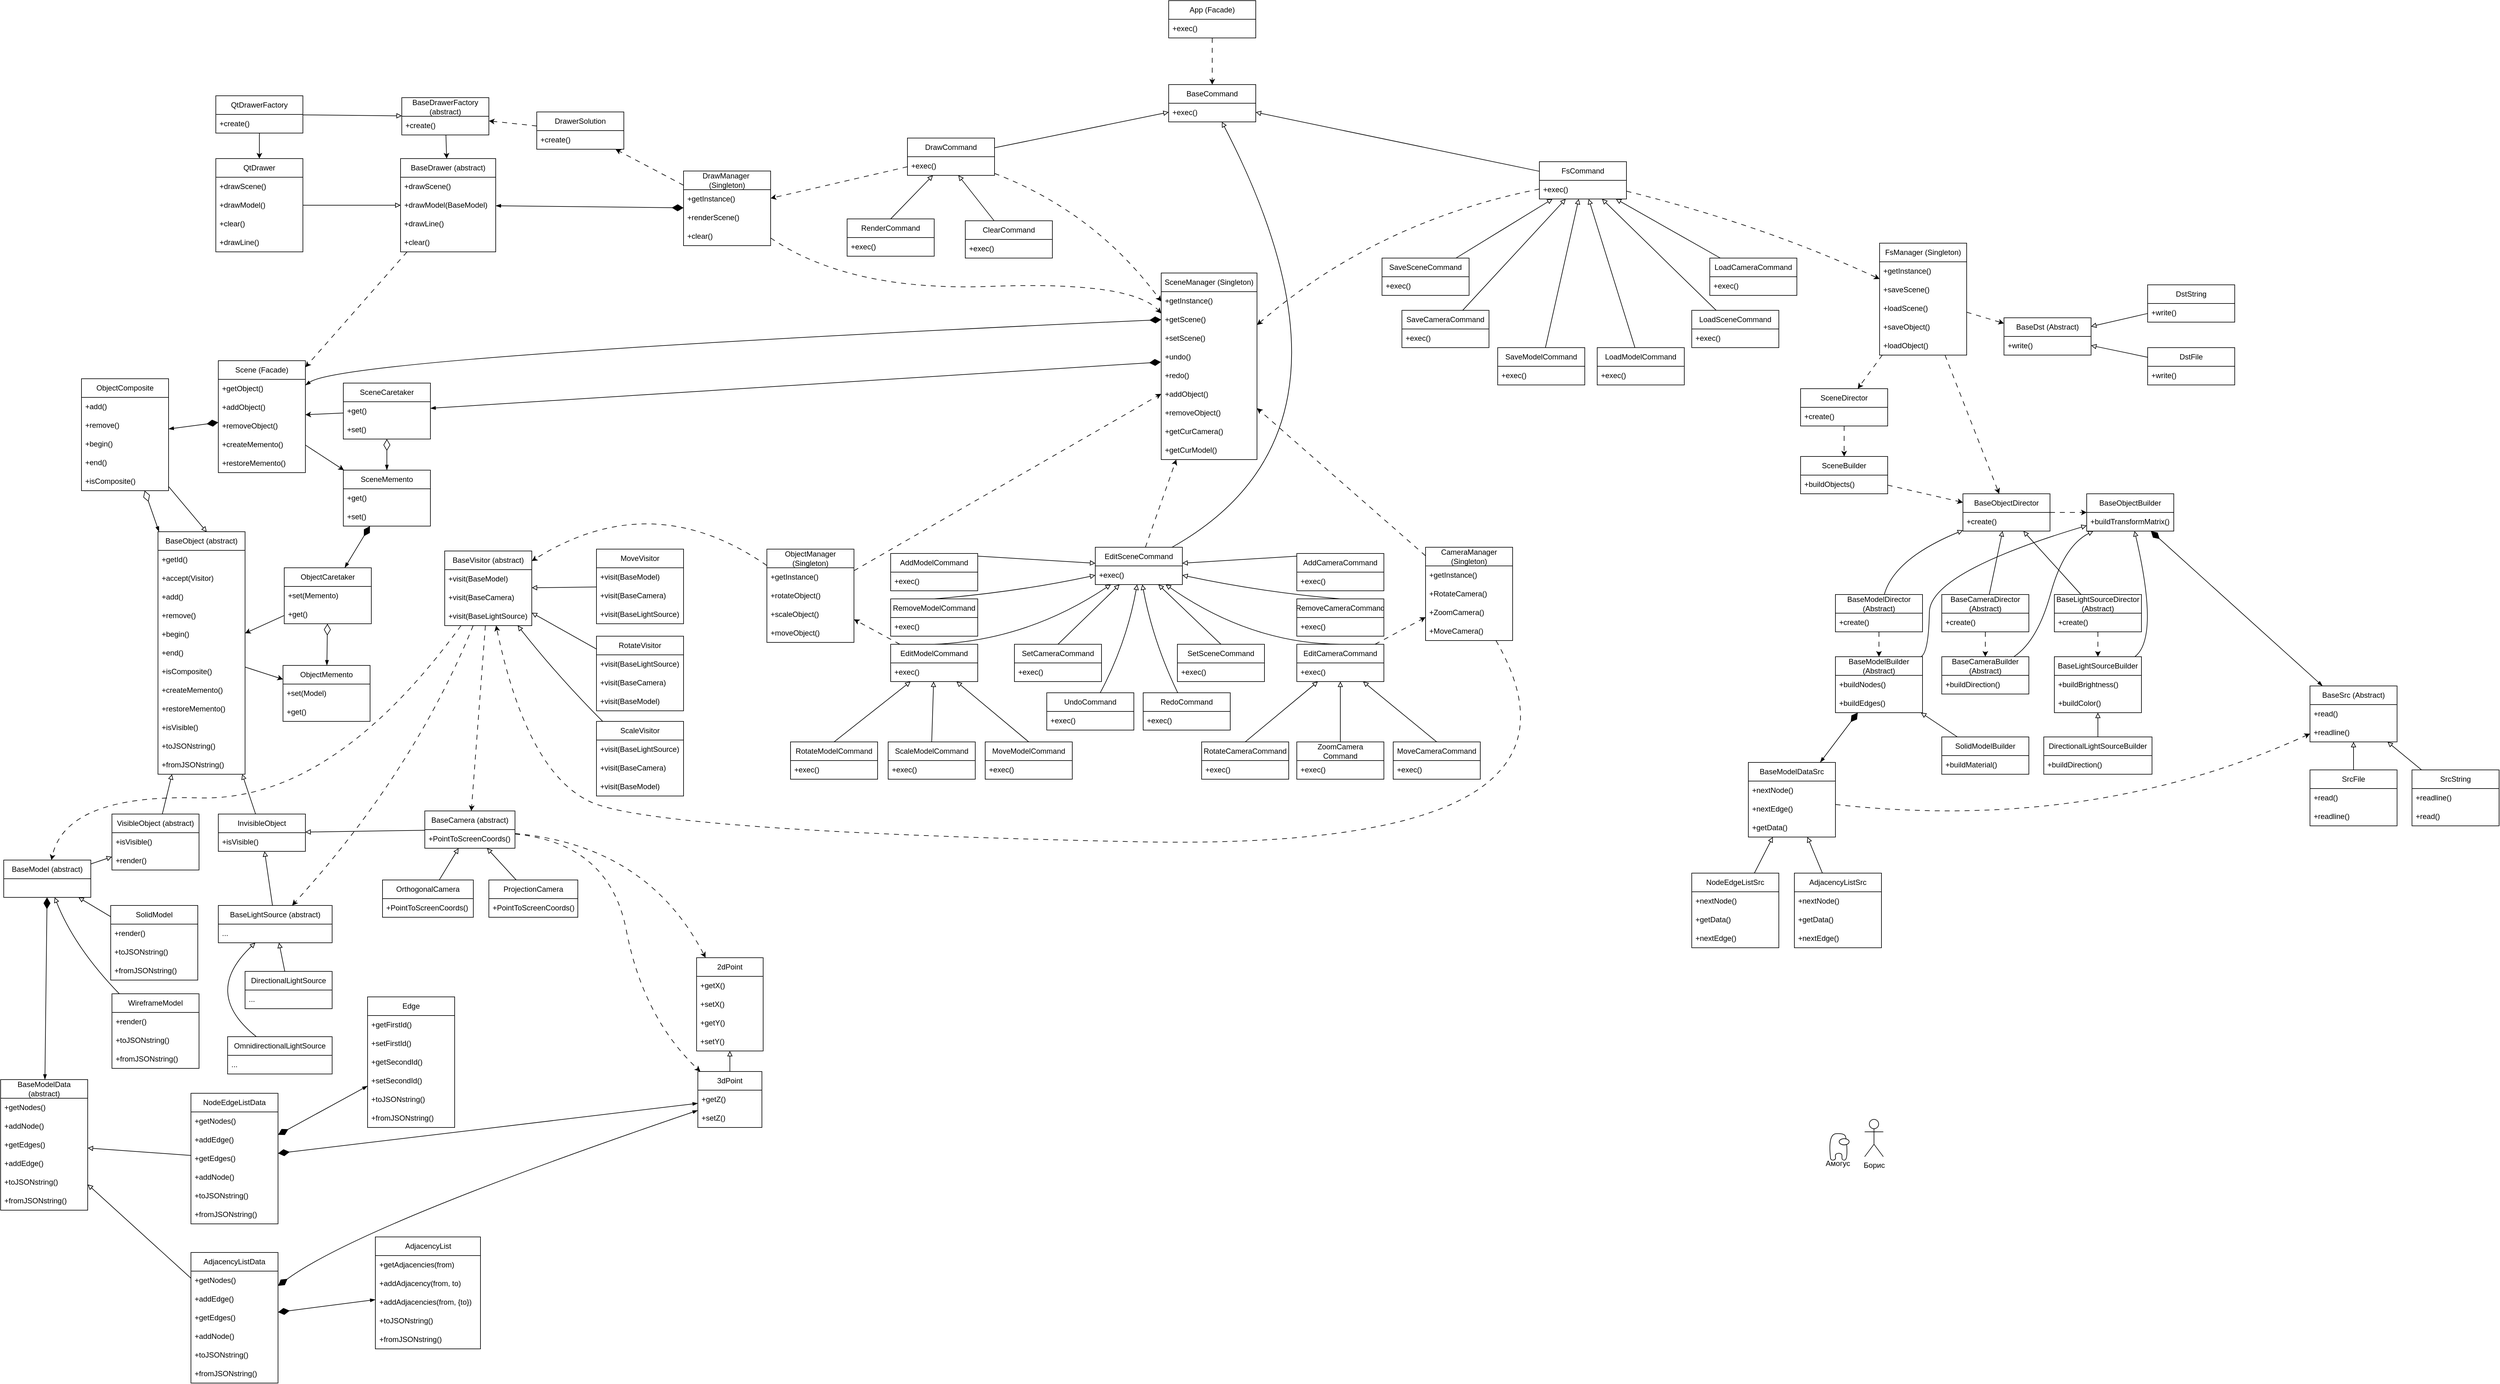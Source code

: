 <mxfile>
    <diagram id="MKe6oG85zJu4MhS4EtL9" name="Page-1">
        <mxGraphModel dx="2384" dy="1558" grid="0" gridSize="10" guides="1" tooltips="1" connect="1" arrows="1" fold="1" page="0" pageScale="1" pageWidth="3000" pageHeight="3000" background="none" math="0" shadow="0">
            <root>
                <mxCell id="0"/>
                <mxCell id="1" parent="0"/>
                <mxCell id="29" value="App (Facade)" style="swimlane;fontStyle=0;childLayout=stackLayout;horizontal=1;startSize=30;horizontalStack=0;resizeParent=1;resizeParentMax=0;resizeLast=0;collapsible=1;marginBottom=0;whiteSpace=wrap;html=1;" parent="1" vertex="1">
                    <mxGeometry x="714" y="-797" width="140" height="60" as="geometry"/>
                </mxCell>
                <mxCell id="30" value="+exec()" style="text;strokeColor=none;fillColor=none;align=left;verticalAlign=middle;spacingLeft=4;spacingRight=4;overflow=hidden;points=[[0,0.5],[1,0.5]];portConstraint=eastwest;rotatable=0;whiteSpace=wrap;html=1;" parent="29" vertex="1">
                    <mxGeometry y="30" width="140" height="30" as="geometry"/>
                </mxCell>
                <mxCell id="73" value="BaseCommand" style="swimlane;fontStyle=0;childLayout=stackLayout;horizontal=1;startSize=30;horizontalStack=0;resizeParent=1;resizeParentMax=0;resizeLast=0;collapsible=1;marginBottom=0;whiteSpace=wrap;html=1;" parent="1" vertex="1">
                    <mxGeometry x="714" y="-662" width="140" height="60" as="geometry"/>
                </mxCell>
                <mxCell id="74" value="+exec()" style="text;strokeColor=none;fillColor=none;align=left;verticalAlign=middle;spacingLeft=4;spacingRight=4;overflow=hidden;points=[[0,0.5],[1,0.5]];portConstraint=eastwest;rotatable=0;whiteSpace=wrap;html=1;" parent="73" vertex="1">
                    <mxGeometry y="30" width="140" height="30" as="geometry"/>
                </mxCell>
                <mxCell id="78" value="" style="endArrow=classic;html=1;dashed=1;dashPattern=8 8;entryX=0.5;entryY=0;entryDx=0;entryDy=0;curved=1;" parent="1" source="30" target="73" edge="1">
                    <mxGeometry width="50" height="50" relative="1" as="geometry">
                        <mxPoint x="723" y="-513" as="sourcePoint"/>
                        <mxPoint x="773" y="-563" as="targetPoint"/>
                    </mxGeometry>
                </mxCell>
                <mxCell id="80" value="DrawCommand" style="swimlane;fontStyle=0;childLayout=stackLayout;horizontal=1;startSize=30;horizontalStack=0;resizeParent=1;resizeParentMax=0;resizeLast=0;collapsible=1;marginBottom=0;whiteSpace=wrap;html=1;" parent="1" vertex="1">
                    <mxGeometry x="294" y="-576" width="140" height="60" as="geometry"/>
                </mxCell>
                <mxCell id="81" value="+exec()" style="text;strokeColor=none;fillColor=none;align=left;verticalAlign=middle;spacingLeft=4;spacingRight=4;overflow=hidden;points=[[0,0.5],[1,0.5]];portConstraint=eastwest;rotatable=0;whiteSpace=wrap;html=1;" parent="80" vertex="1">
                    <mxGeometry y="30" width="140" height="30" as="geometry"/>
                </mxCell>
                <mxCell id="84" value="EditSceneCommand" style="swimlane;fontStyle=0;childLayout=stackLayout;horizontal=1;startSize=30;horizontalStack=0;resizeParent=1;resizeParentMax=0;resizeLast=0;collapsible=1;marginBottom=0;whiteSpace=wrap;html=1;" parent="1" vertex="1">
                    <mxGeometry x="596" y="82" width="140" height="60" as="geometry"/>
                </mxCell>
                <mxCell id="85" value="+exec()" style="text;strokeColor=none;fillColor=none;align=left;verticalAlign=middle;spacingLeft=4;spacingRight=4;overflow=hidden;points=[[0,0.5],[1,0.5]];portConstraint=eastwest;rotatable=0;whiteSpace=wrap;html=1;" parent="84" vertex="1">
                    <mxGeometry y="30" width="140" height="30" as="geometry"/>
                </mxCell>
                <mxCell id="86" value="FsCommand" style="swimlane;fontStyle=0;childLayout=stackLayout;horizontal=1;startSize=30;horizontalStack=0;resizeParent=1;resizeParentMax=0;resizeLast=0;collapsible=1;marginBottom=0;whiteSpace=wrap;html=1;" parent="1" vertex="1">
                    <mxGeometry x="1310" y="-538" width="140" height="60" as="geometry"/>
                </mxCell>
                <mxCell id="87" value="+exec()" style="text;strokeColor=none;fillColor=none;align=left;verticalAlign=middle;spacingLeft=4;spacingRight=4;overflow=hidden;points=[[0,0.5],[1,0.5]];portConstraint=eastwest;rotatable=0;whiteSpace=wrap;html=1;" parent="86" vertex="1">
                    <mxGeometry y="30" width="140" height="30" as="geometry"/>
                </mxCell>
                <mxCell id="88" value="" style="endArrow=block;html=1;endFill=0;curved=1;" parent="1" source="84" target="73" edge="1">
                    <mxGeometry width="50" height="50" relative="1" as="geometry">
                        <mxPoint x="837" y="-539" as="sourcePoint"/>
                        <mxPoint x="887" y="-589" as="targetPoint"/>
                        <Array as="points">
                            <mxPoint x="1056" y="-107"/>
                        </Array>
                    </mxGeometry>
                </mxCell>
                <mxCell id="89" value="" style="endArrow=block;html=1;endFill=0;curved=1;" parent="1" source="80" target="73" edge="1">
                    <mxGeometry width="50" height="50" relative="1" as="geometry">
                        <mxPoint x="548" y="-539" as="sourcePoint"/>
                        <mxPoint x="598" y="-589" as="targetPoint"/>
                    </mxGeometry>
                </mxCell>
                <mxCell id="90" value="" style="endArrow=block;html=1;endFill=0;curved=1;" parent="1" source="86" target="73" edge="1">
                    <mxGeometry width="50" height="50" relative="1" as="geometry">
                        <mxPoint x="964" y="-552" as="sourcePoint"/>
                        <mxPoint x="1014" y="-602" as="targetPoint"/>
                    </mxGeometry>
                </mxCell>
                <mxCell id="91" value="RenderCommand" style="swimlane;fontStyle=0;childLayout=stackLayout;horizontal=1;startSize=30;horizontalStack=0;resizeParent=1;resizeParentMax=0;resizeLast=0;collapsible=1;marginBottom=0;whiteSpace=wrap;html=1;" parent="1" vertex="1">
                    <mxGeometry x="197" y="-446" width="140" height="60" as="geometry"/>
                </mxCell>
                <mxCell id="92" value="+exec()" style="text;strokeColor=none;fillColor=none;align=left;verticalAlign=middle;spacingLeft=4;spacingRight=4;overflow=hidden;points=[[0,0.5],[1,0.5]];portConstraint=eastwest;rotatable=0;whiteSpace=wrap;html=1;" parent="91" vertex="1">
                    <mxGeometry y="30" width="140" height="30" as="geometry"/>
                </mxCell>
                <mxCell id="97" value="" style="endArrow=block;html=1;endFill=0;exitX=0.5;exitY=0;exitDx=0;exitDy=0;curved=1;" parent="1" source="91" target="80" edge="1">
                    <mxGeometry width="50" height="50" relative="1" as="geometry">
                        <mxPoint x="140" y="-330" as="sourcePoint"/>
                        <mxPoint x="190" y="-380" as="targetPoint"/>
                    </mxGeometry>
                </mxCell>
                <mxCell id="98" value="EditModelCommand" style="swimlane;fontStyle=0;childLayout=stackLayout;horizontal=1;startSize=30;horizontalStack=0;resizeParent=1;resizeParentMax=0;resizeLast=0;collapsible=1;marginBottom=0;whiteSpace=wrap;html=1;" parent="1" vertex="1">
                    <mxGeometry x="267" y="238" width="140" height="60" as="geometry"/>
                </mxCell>
                <mxCell id="99" value="+exec()" style="text;strokeColor=none;fillColor=none;align=left;verticalAlign=middle;spacingLeft=4;spacingRight=4;overflow=hidden;points=[[0,0.5],[1,0.5]];portConstraint=eastwest;rotatable=0;whiteSpace=wrap;html=1;" parent="98" vertex="1">
                    <mxGeometry y="30" width="140" height="30" as="geometry"/>
                </mxCell>
                <mxCell id="107" value="" style="endArrow=block;html=1;endFill=0;exitX=0.5;exitY=0;exitDx=0;exitDy=0;curved=1;" parent="1" source="98" target="84" edge="1">
                    <mxGeometry width="50" height="50" relative="1" as="geometry">
                        <mxPoint x="599" y="236" as="sourcePoint"/>
                        <mxPoint x="649" y="186" as="targetPoint"/>
                        <Array as="points">
                            <mxPoint x="486" y="232"/>
                        </Array>
                    </mxGeometry>
                </mxCell>
                <mxCell id="110" value="SaveSceneCommand" style="swimlane;fontStyle=0;childLayout=stackLayout;horizontal=1;startSize=30;horizontalStack=0;resizeParent=1;resizeParentMax=0;resizeLast=0;collapsible=1;marginBottom=0;whiteSpace=wrap;html=1;" parent="1" vertex="1">
                    <mxGeometry x="1057" y="-383" width="140" height="60" as="geometry"/>
                </mxCell>
                <mxCell id="111" value="+exec()" style="text;strokeColor=none;fillColor=none;align=left;verticalAlign=middle;spacingLeft=4;spacingRight=4;overflow=hidden;points=[[0,0.5],[1,0.5]];portConstraint=eastwest;rotatable=0;whiteSpace=wrap;html=1;" parent="110" vertex="1">
                    <mxGeometry y="30" width="140" height="30" as="geometry"/>
                </mxCell>
                <mxCell id="112" value="LoadSceneCommand" style="swimlane;fontStyle=0;childLayout=stackLayout;horizontal=1;startSize=30;horizontalStack=0;resizeParent=1;resizeParentMax=0;resizeLast=0;collapsible=1;marginBottom=0;whiteSpace=wrap;html=1;" parent="1" vertex="1">
                    <mxGeometry x="1555" y="-299" width="140" height="60" as="geometry"/>
                </mxCell>
                <mxCell id="113" value="+exec()" style="text;strokeColor=none;fillColor=none;align=left;verticalAlign=middle;spacingLeft=4;spacingRight=4;overflow=hidden;points=[[0,0.5],[1,0.5]];portConstraint=eastwest;rotatable=0;whiteSpace=wrap;html=1;" parent="112" vertex="1">
                    <mxGeometry y="30" width="140" height="30" as="geometry"/>
                </mxCell>
                <mxCell id="114" value="SaveModelCommand" style="swimlane;fontStyle=0;childLayout=stackLayout;horizontal=1;startSize=30;horizontalStack=0;resizeParent=1;resizeParentMax=0;resizeLast=0;collapsible=1;marginBottom=0;whiteSpace=wrap;html=1;" parent="1" vertex="1">
                    <mxGeometry x="1243" y="-239" width="140" height="60" as="geometry"/>
                </mxCell>
                <mxCell id="115" value="+exec()" style="text;strokeColor=none;fillColor=none;align=left;verticalAlign=middle;spacingLeft=4;spacingRight=4;overflow=hidden;points=[[0,0.5],[1,0.5]];portConstraint=eastwest;rotatable=0;whiteSpace=wrap;html=1;" parent="114" vertex="1">
                    <mxGeometry y="30" width="140" height="30" as="geometry"/>
                </mxCell>
                <mxCell id="116" value="LoadModelCommand" style="swimlane;fontStyle=0;childLayout=stackLayout;horizontal=1;startSize=30;horizontalStack=0;resizeParent=1;resizeParentMax=0;resizeLast=0;collapsible=1;marginBottom=0;whiteSpace=wrap;html=1;" parent="1" vertex="1">
                    <mxGeometry x="1403" y="-239" width="140" height="60" as="geometry"/>
                </mxCell>
                <mxCell id="117" value="+exec()" style="text;strokeColor=none;fillColor=none;align=left;verticalAlign=middle;spacingLeft=4;spacingRight=4;overflow=hidden;points=[[0,0.5],[1,0.5]];portConstraint=eastwest;rotatable=0;whiteSpace=wrap;html=1;" parent="116" vertex="1">
                    <mxGeometry y="30" width="140" height="30" as="geometry"/>
                </mxCell>
                <mxCell id="118" value="SaveCameraCommand" style="swimlane;fontStyle=0;childLayout=stackLayout;horizontal=1;startSize=30;horizontalStack=0;resizeParent=1;resizeParentMax=0;resizeLast=0;collapsible=1;marginBottom=0;whiteSpace=wrap;html=1;" parent="1" vertex="1">
                    <mxGeometry x="1089" y="-299" width="140" height="60" as="geometry"/>
                </mxCell>
                <mxCell id="119" value="+exec()" style="text;strokeColor=none;fillColor=none;align=left;verticalAlign=middle;spacingLeft=4;spacingRight=4;overflow=hidden;points=[[0,0.5],[1,0.5]];portConstraint=eastwest;rotatable=0;whiteSpace=wrap;html=1;" parent="118" vertex="1">
                    <mxGeometry y="30" width="140" height="30" as="geometry"/>
                </mxCell>
                <mxCell id="120" value="LoadCameraCommand" style="swimlane;fontStyle=0;childLayout=stackLayout;horizontal=1;startSize=30;horizontalStack=0;resizeParent=1;resizeParentMax=0;resizeLast=0;collapsible=1;marginBottom=0;whiteSpace=wrap;html=1;" parent="1" vertex="1">
                    <mxGeometry x="1584" y="-383" width="140" height="60" as="geometry"/>
                </mxCell>
                <mxCell id="121" value="+exec()" style="text;strokeColor=none;fillColor=none;align=left;verticalAlign=middle;spacingLeft=4;spacingRight=4;overflow=hidden;points=[[0,0.5],[1,0.5]];portConstraint=eastwest;rotatable=0;whiteSpace=wrap;html=1;" parent="120" vertex="1">
                    <mxGeometry y="30" width="140" height="30" as="geometry"/>
                </mxCell>
                <mxCell id="122" value="" style="endArrow=block;html=1;endFill=0;curved=1;" parent="1" source="110" target="86" edge="1">
                    <mxGeometry width="50" height="50" relative="1" as="geometry">
                        <mxPoint x="1317" y="-347" as="sourcePoint"/>
                        <mxPoint x="1367" y="-397" as="targetPoint"/>
                        <Array as="points"/>
                    </mxGeometry>
                </mxCell>
                <mxCell id="123" value="" style="endArrow=block;html=1;endFill=0;curved=1;" parent="1" source="118" target="86" edge="1">
                    <mxGeometry width="50" height="50" relative="1" as="geometry">
                        <mxPoint x="1317" y="-347" as="sourcePoint"/>
                        <mxPoint x="1367" y="-397" as="targetPoint"/>
                        <Array as="points"/>
                    </mxGeometry>
                </mxCell>
                <mxCell id="124" value="" style="endArrow=block;html=1;endFill=0;curved=1;" parent="1" source="120" target="86" edge="1">
                    <mxGeometry width="50" height="50" relative="1" as="geometry">
                        <mxPoint x="1317" y="-347" as="sourcePoint"/>
                        <mxPoint x="1367" y="-397" as="targetPoint"/>
                    </mxGeometry>
                </mxCell>
                <mxCell id="125" value="" style="endArrow=block;html=1;endFill=0;curved=1;" parent="1" source="114" target="86" edge="1">
                    <mxGeometry width="50" height="50" relative="1" as="geometry">
                        <mxPoint x="1317" y="-347" as="sourcePoint"/>
                        <mxPoint x="1367" y="-397" as="targetPoint"/>
                        <Array as="points"/>
                    </mxGeometry>
                </mxCell>
                <mxCell id="126" value="" style="endArrow=block;html=1;endFill=0;curved=1;" parent="1" source="116" target="86" edge="1">
                    <mxGeometry width="50" height="50" relative="1" as="geometry">
                        <mxPoint x="1317" y="-347" as="sourcePoint"/>
                        <mxPoint x="1367" y="-397" as="targetPoint"/>
                        <Array as="points"/>
                    </mxGeometry>
                </mxCell>
                <mxCell id="127" value="" style="endArrow=block;html=1;endFill=0;curved=1;" parent="1" source="112" target="86" edge="1">
                    <mxGeometry width="50" height="50" relative="1" as="geometry">
                        <mxPoint x="1252" y="-372" as="sourcePoint"/>
                        <mxPoint x="1302" y="-422" as="targetPoint"/>
                        <Array as="points"/>
                    </mxGeometry>
                </mxCell>
                <mxCell id="132" value="" style="edgeStyle=none;curved=1;html=1;startArrow=none;startFill=0;endArrow=block;endFill=0;" parent="1" source="130" target="81" edge="1">
                    <mxGeometry relative="1" as="geometry"/>
                </mxCell>
                <mxCell id="130" value="ClearCommand" style="swimlane;fontStyle=0;childLayout=stackLayout;horizontal=1;startSize=30;horizontalStack=0;resizeParent=1;resizeParentMax=0;resizeLast=0;collapsible=1;marginBottom=0;whiteSpace=wrap;html=1;" parent="1" vertex="1">
                    <mxGeometry x="387" y="-443" width="140" height="60" as="geometry"/>
                </mxCell>
                <mxCell id="131" value="+exec()" style="text;strokeColor=none;fillColor=none;align=left;verticalAlign=middle;spacingLeft=4;spacingRight=4;overflow=hidden;points=[[0,0.5],[1,0.5]];portConstraint=eastwest;rotatable=0;whiteSpace=wrap;html=1;" parent="130" vertex="1">
                    <mxGeometry y="30" width="140" height="30" as="geometry"/>
                </mxCell>
                <mxCell id="139" style="edgeStyle=none;curved=1;html=1;exitX=0.5;exitY=0;exitDx=0;exitDy=0;startArrow=none;startFill=0;endArrow=block;endFill=0;" parent="1" source="137" target="84" edge="1">
                    <mxGeometry relative="1" as="geometry"/>
                </mxCell>
                <mxCell id="137" value="AddModelCommand" style="swimlane;fontStyle=0;childLayout=stackLayout;horizontal=1;startSize=30;horizontalStack=0;resizeParent=1;resizeParentMax=0;resizeLast=0;collapsible=1;marginBottom=0;whiteSpace=wrap;html=1;" parent="1" vertex="1">
                    <mxGeometry x="267" y="92" width="140" height="60" as="geometry"/>
                </mxCell>
                <mxCell id="138" value="+exec()" style="text;strokeColor=none;fillColor=none;align=left;verticalAlign=middle;spacingLeft=4;spacingRight=4;overflow=hidden;points=[[0,0.5],[1,0.5]];portConstraint=eastwest;rotatable=0;whiteSpace=wrap;html=1;" parent="137" vertex="1">
                    <mxGeometry y="30" width="140" height="30" as="geometry"/>
                </mxCell>
                <mxCell id="142" style="edgeStyle=none;curved=1;html=1;exitX=0.5;exitY=0;exitDx=0;exitDy=0;startArrow=none;startFill=0;endArrow=block;endFill=0;" parent="1" source="140" target="84" edge="1">
                    <mxGeometry relative="1" as="geometry">
                        <Array as="points">
                            <mxPoint x="470" y="154"/>
                        </Array>
                    </mxGeometry>
                </mxCell>
                <mxCell id="140" value="RemoveModelCommand" style="swimlane;fontStyle=0;childLayout=stackLayout;horizontal=1;startSize=30;horizontalStack=0;resizeParent=1;resizeParentMax=0;resizeLast=0;collapsible=1;marginBottom=0;whiteSpace=wrap;html=1;" parent="1" vertex="1">
                    <mxGeometry x="267" y="165" width="140" height="60" as="geometry"/>
                </mxCell>
                <mxCell id="141" value="+exec()" style="text;strokeColor=none;fillColor=none;align=left;verticalAlign=middle;spacingLeft=4;spacingRight=4;overflow=hidden;points=[[0,0.5],[1,0.5]];portConstraint=eastwest;rotatable=0;whiteSpace=wrap;html=1;" parent="140" vertex="1">
                    <mxGeometry y="30" width="140" height="30" as="geometry"/>
                </mxCell>
                <mxCell id="145" style="edgeStyle=none;curved=1;html=1;exitX=0.5;exitY=0;exitDx=0;exitDy=0;startArrow=none;startFill=0;endArrow=block;endFill=0;" parent="1" source="143" target="98" edge="1">
                    <mxGeometry relative="1" as="geometry"/>
                </mxCell>
                <mxCell id="143" value="RotateModelCommand" style="swimlane;fontStyle=0;childLayout=stackLayout;horizontal=1;startSize=30;horizontalStack=0;resizeParent=1;resizeParentMax=0;resizeLast=0;collapsible=1;marginBottom=0;whiteSpace=wrap;html=1;" parent="1" vertex="1">
                    <mxGeometry x="106" y="395" width="140" height="60" as="geometry"/>
                </mxCell>
                <mxCell id="144" value="+exec()" style="text;strokeColor=none;fillColor=none;align=left;verticalAlign=middle;spacingLeft=4;spacingRight=4;overflow=hidden;points=[[0,0.5],[1,0.5]];portConstraint=eastwest;rotatable=0;whiteSpace=wrap;html=1;" parent="143" vertex="1">
                    <mxGeometry y="30" width="140" height="30" as="geometry"/>
                </mxCell>
                <mxCell id="148" style="edgeStyle=none;curved=1;html=1;exitX=0.5;exitY=0;exitDx=0;exitDy=0;startArrow=none;startFill=0;endArrow=block;endFill=0;" parent="1" source="146" target="98" edge="1">
                    <mxGeometry relative="1" as="geometry"/>
                </mxCell>
                <mxCell id="146" value="ScaleModelCommand" style="swimlane;fontStyle=0;childLayout=stackLayout;horizontal=1;startSize=30;horizontalStack=0;resizeParent=1;resizeParentMax=0;resizeLast=0;collapsible=1;marginBottom=0;whiteSpace=wrap;html=1;" parent="1" vertex="1">
                    <mxGeometry x="263" y="395" width="140" height="60" as="geometry"/>
                </mxCell>
                <mxCell id="147" value="+exec()" style="text;strokeColor=none;fillColor=none;align=left;verticalAlign=middle;spacingLeft=4;spacingRight=4;overflow=hidden;points=[[0,0.5],[1,0.5]];portConstraint=eastwest;rotatable=0;whiteSpace=wrap;html=1;" parent="146" vertex="1">
                    <mxGeometry y="30" width="140" height="30" as="geometry"/>
                </mxCell>
                <mxCell id="151" style="edgeStyle=none;curved=1;html=1;exitX=0.5;exitY=0;exitDx=0;exitDy=0;startArrow=none;startFill=0;endArrow=block;endFill=0;" parent="1" source="149" target="98" edge="1">
                    <mxGeometry relative="1" as="geometry"/>
                </mxCell>
                <mxCell id="149" value="MoveModelCommand" style="swimlane;fontStyle=0;childLayout=stackLayout;horizontal=1;startSize=30;horizontalStack=0;resizeParent=1;resizeParentMax=0;resizeLast=0;collapsible=1;marginBottom=0;whiteSpace=wrap;html=1;" parent="1" vertex="1">
                    <mxGeometry x="419" y="395" width="140" height="60" as="geometry"/>
                </mxCell>
                <mxCell id="150" value="+exec()" style="text;strokeColor=none;fillColor=none;align=left;verticalAlign=middle;spacingLeft=4;spacingRight=4;overflow=hidden;points=[[0,0.5],[1,0.5]];portConstraint=eastwest;rotatable=0;whiteSpace=wrap;html=1;" parent="149" vertex="1">
                    <mxGeometry y="30" width="140" height="30" as="geometry"/>
                </mxCell>
                <mxCell id="152" value="EditCameraCommand" style="swimlane;fontStyle=0;childLayout=stackLayout;horizontal=1;startSize=30;horizontalStack=0;resizeParent=1;resizeParentMax=0;resizeLast=0;collapsible=1;marginBottom=0;whiteSpace=wrap;html=1;" parent="1" vertex="1">
                    <mxGeometry x="920" y="238" width="140" height="60" as="geometry"/>
                </mxCell>
                <mxCell id="153" value="+exec()" style="text;strokeColor=none;fillColor=none;align=left;verticalAlign=middle;spacingLeft=4;spacingRight=4;overflow=hidden;points=[[0,0.5],[1,0.5]];portConstraint=eastwest;rotatable=0;whiteSpace=wrap;html=1;" parent="152" vertex="1">
                    <mxGeometry y="30" width="140" height="30" as="geometry"/>
                </mxCell>
                <mxCell id="154" value="" style="endArrow=block;html=1;endFill=0;exitX=0.5;exitY=0;exitDx=0;exitDy=0;curved=1;" parent="1" source="152" target="84" edge="1">
                    <mxGeometry width="50" height="50" relative="1" as="geometry">
                        <mxPoint x="1252" y="241" as="sourcePoint"/>
                        <mxPoint x="1274" y="147" as="targetPoint"/>
                        <Array as="points">
                            <mxPoint x="846" y="237"/>
                        </Array>
                    </mxGeometry>
                </mxCell>
                <mxCell id="155" style="edgeStyle=none;curved=1;html=1;exitX=0.5;exitY=0;exitDx=0;exitDy=0;startArrow=none;startFill=0;endArrow=block;endFill=0;" parent="1" source="156" target="84" edge="1">
                    <mxGeometry relative="1" as="geometry">
                        <mxPoint x="1249" y="112.745" as="targetPoint"/>
                    </mxGeometry>
                </mxCell>
                <mxCell id="156" value="AddCameraCommand" style="swimlane;fontStyle=0;childLayout=stackLayout;horizontal=1;startSize=30;horizontalStack=0;resizeParent=1;resizeParentMax=0;resizeLast=0;collapsible=1;marginBottom=0;whiteSpace=wrap;html=1;" parent="1" vertex="1">
                    <mxGeometry x="920" y="92" width="140" height="60" as="geometry"/>
                </mxCell>
                <mxCell id="157" value="+exec()" style="text;strokeColor=none;fillColor=none;align=left;verticalAlign=middle;spacingLeft=4;spacingRight=4;overflow=hidden;points=[[0,0.5],[1,0.5]];portConstraint=eastwest;rotatable=0;whiteSpace=wrap;html=1;" parent="156" vertex="1">
                    <mxGeometry y="30" width="140" height="30" as="geometry"/>
                </mxCell>
                <mxCell id="158" style="edgeStyle=none;curved=1;html=1;exitX=0.5;exitY=0;exitDx=0;exitDy=0;startArrow=none;startFill=0;endArrow=block;endFill=0;" parent="1" source="159" target="84" edge="1">
                    <mxGeometry relative="1" as="geometry">
                        <mxPoint x="1249" y="128.277" as="targetPoint"/>
                        <Array as="points">
                            <mxPoint x="863" y="154"/>
                        </Array>
                    </mxGeometry>
                </mxCell>
                <mxCell id="159" value="RemoveCameraCommand" style="swimlane;fontStyle=0;childLayout=stackLayout;horizontal=1;startSize=30;horizontalStack=0;resizeParent=1;resizeParentMax=0;resizeLast=0;collapsible=1;marginBottom=0;whiteSpace=wrap;html=1;" parent="1" vertex="1">
                    <mxGeometry x="920" y="165" width="140" height="60" as="geometry"/>
                </mxCell>
                <mxCell id="160" value="+exec()" style="text;strokeColor=none;fillColor=none;align=left;verticalAlign=middle;spacingLeft=4;spacingRight=4;overflow=hidden;points=[[0,0.5],[1,0.5]];portConstraint=eastwest;rotatable=0;whiteSpace=wrap;html=1;" parent="159" vertex="1">
                    <mxGeometry y="30" width="140" height="30" as="geometry"/>
                </mxCell>
                <mxCell id="161" style="edgeStyle=none;curved=1;html=1;exitX=0.5;exitY=0;exitDx=0;exitDy=0;startArrow=none;startFill=0;endArrow=block;endFill=0;" parent="1" source="162" target="152" edge="1">
                    <mxGeometry relative="1" as="geometry"/>
                </mxCell>
                <mxCell id="162" value="RotateCameraCommand" style="swimlane;fontStyle=0;childLayout=stackLayout;horizontal=1;startSize=30;horizontalStack=0;resizeParent=1;resizeParentMax=0;resizeLast=0;collapsible=1;marginBottom=0;whiteSpace=wrap;html=1;" parent="1" vertex="1">
                    <mxGeometry x="767" y="395" width="140" height="60" as="geometry"/>
                </mxCell>
                <mxCell id="163" value="+exec()" style="text;strokeColor=none;fillColor=none;align=left;verticalAlign=middle;spacingLeft=4;spacingRight=4;overflow=hidden;points=[[0,0.5],[1,0.5]];portConstraint=eastwest;rotatable=0;whiteSpace=wrap;html=1;" parent="162" vertex="1">
                    <mxGeometry y="30" width="140" height="30" as="geometry"/>
                </mxCell>
                <mxCell id="164" style="edgeStyle=none;curved=1;html=1;exitX=0.5;exitY=0;exitDx=0;exitDy=0;startArrow=none;startFill=0;endArrow=block;endFill=0;" parent="1" source="165" target="152" edge="1">
                    <mxGeometry relative="1" as="geometry"/>
                </mxCell>
                <mxCell id="165" value="ZoomCamera&lt;br&gt;Command" style="swimlane;fontStyle=0;childLayout=stackLayout;horizontal=1;startSize=30;horizontalStack=0;resizeParent=1;resizeParentMax=0;resizeLast=0;collapsible=1;marginBottom=0;whiteSpace=wrap;html=1;" parent="1" vertex="1">
                    <mxGeometry x="920" y="395" width="140" height="60" as="geometry"/>
                </mxCell>
                <mxCell id="166" value="+exec()" style="text;strokeColor=none;fillColor=none;align=left;verticalAlign=middle;spacingLeft=4;spacingRight=4;overflow=hidden;points=[[0,0.5],[1,0.5]];portConstraint=eastwest;rotatable=0;whiteSpace=wrap;html=1;" parent="165" vertex="1">
                    <mxGeometry y="30" width="140" height="30" as="geometry"/>
                </mxCell>
                <mxCell id="167" style="edgeStyle=none;curved=1;html=1;exitX=0.5;exitY=0;exitDx=0;exitDy=0;startArrow=none;startFill=0;endArrow=block;endFill=0;" parent="1" source="168" target="152" edge="1">
                    <mxGeometry relative="1" as="geometry"/>
                </mxCell>
                <mxCell id="168" value="MoveCameraCommand" style="swimlane;fontStyle=0;childLayout=stackLayout;horizontal=1;startSize=30;horizontalStack=0;resizeParent=1;resizeParentMax=0;resizeLast=0;collapsible=1;marginBottom=0;whiteSpace=wrap;html=1;" parent="1" vertex="1">
                    <mxGeometry x="1075" y="395" width="140" height="60" as="geometry"/>
                </mxCell>
                <mxCell id="169" value="+exec()" style="text;strokeColor=none;fillColor=none;align=left;verticalAlign=middle;spacingLeft=4;spacingRight=4;overflow=hidden;points=[[0,0.5],[1,0.5]];portConstraint=eastwest;rotatable=0;whiteSpace=wrap;html=1;" parent="168" vertex="1">
                    <mxGeometry y="30" width="140" height="30" as="geometry"/>
                </mxCell>
                <mxCell id="172" style="edgeStyle=none;curved=1;html=1;exitX=0.5;exitY=0;exitDx=0;exitDy=0;startArrow=none;startFill=0;endArrow=block;endFill=0;" parent="1" source="170" target="84" edge="1">
                    <mxGeometry relative="1" as="geometry">
                        <Array as="points"/>
                    </mxGeometry>
                </mxCell>
                <mxCell id="170" value="SetCameraCommand" style="swimlane;fontStyle=0;childLayout=stackLayout;horizontal=1;startSize=30;horizontalStack=0;resizeParent=1;resizeParentMax=0;resizeLast=0;collapsible=1;marginBottom=0;whiteSpace=wrap;html=1;" parent="1" vertex="1">
                    <mxGeometry x="466" y="238" width="140" height="60" as="geometry"/>
                </mxCell>
                <mxCell id="171" value="+exec()" style="text;strokeColor=none;fillColor=none;align=left;verticalAlign=middle;spacingLeft=4;spacingRight=4;overflow=hidden;points=[[0,0.5],[1,0.5]];portConstraint=eastwest;rotatable=0;whiteSpace=wrap;html=1;" parent="170" vertex="1">
                    <mxGeometry y="30" width="140" height="30" as="geometry"/>
                </mxCell>
                <mxCell id="177" value="DrawManager&amp;nbsp; (Singleton)" style="swimlane;fontStyle=0;childLayout=stackLayout;horizontal=1;startSize=30;horizontalStack=0;resizeParent=1;resizeParentMax=0;resizeLast=0;collapsible=1;marginBottom=0;whiteSpace=wrap;html=1;" parent="1" vertex="1">
                    <mxGeometry x="-66" y="-523" width="140" height="120" as="geometry"/>
                </mxCell>
                <mxCell id="174" value="+getInstance()" style="text;strokeColor=none;fillColor=none;align=left;verticalAlign=middle;spacingLeft=4;spacingRight=4;overflow=hidden;points=[[0,0.5],[1,0.5]];portConstraint=eastwest;rotatable=0;whiteSpace=wrap;html=1;" parent="177" vertex="1">
                    <mxGeometry y="30" width="140" height="30" as="geometry"/>
                </mxCell>
                <mxCell id="178" value="+renderScene()" style="text;strokeColor=none;fillColor=none;align=left;verticalAlign=middle;spacingLeft=4;spacingRight=4;overflow=hidden;points=[[0,0.5],[1,0.5]];portConstraint=eastwest;rotatable=0;whiteSpace=wrap;html=1;" parent="177" vertex="1">
                    <mxGeometry y="60" width="140" height="30" as="geometry"/>
                </mxCell>
                <mxCell id="183" value="+clear()" style="text;strokeColor=none;fillColor=none;align=left;verticalAlign=middle;spacingLeft=4;spacingRight=4;overflow=hidden;points=[[0,0.5],[1,0.5]];portConstraint=eastwest;rotatable=0;whiteSpace=wrap;html=1;" parent="177" vertex="1">
                    <mxGeometry y="90" width="140" height="30" as="geometry"/>
                </mxCell>
                <mxCell id="182" style="edgeStyle=none;curved=1;html=1;exitX=0.5;exitY=0;exitDx=0;exitDy=0;startArrow=none;startFill=0;endArrow=block;endFill=0;" parent="1" source="180" target="84" edge="1">
                    <mxGeometry relative="1" as="geometry"/>
                </mxCell>
                <mxCell id="180" value="SetSceneCommand" style="swimlane;fontStyle=0;childLayout=stackLayout;horizontal=1;startSize=30;horizontalStack=0;resizeParent=1;resizeParentMax=0;resizeLast=0;collapsible=1;marginBottom=0;whiteSpace=wrap;html=1;" parent="1" vertex="1">
                    <mxGeometry x="728" y="238" width="140" height="60" as="geometry"/>
                </mxCell>
                <mxCell id="181" value="+exec()" style="text;strokeColor=none;fillColor=none;align=left;verticalAlign=middle;spacingLeft=4;spacingRight=4;overflow=hidden;points=[[0,0.5],[1,0.5]];portConstraint=eastwest;rotatable=0;whiteSpace=wrap;html=1;" parent="180" vertex="1">
                    <mxGeometry y="30" width="140" height="30" as="geometry"/>
                </mxCell>
                <mxCell id="184" value="" style="endArrow=classic;html=1;dashed=1;dashPattern=8 8;curved=1;" parent="1" source="80" target="177" edge="1">
                    <mxGeometry width="50" height="50" relative="1" as="geometry">
                        <mxPoint x="259" y="-708" as="sourcePoint"/>
                        <mxPoint x="259" y="-633" as="targetPoint"/>
                    </mxGeometry>
                </mxCell>
                <mxCell id="187" value="FsManager (Singleton)" style="swimlane;fontStyle=0;childLayout=stackLayout;horizontal=1;startSize=30;horizontalStack=0;resizeParent=1;resizeParentMax=0;resizeLast=0;collapsible=1;marginBottom=0;whiteSpace=wrap;html=1;" parent="1" vertex="1">
                    <mxGeometry x="1857" y="-407" width="140" height="180" as="geometry"/>
                </mxCell>
                <mxCell id="186" value="+getInstance()" style="text;strokeColor=none;fillColor=none;align=left;verticalAlign=middle;spacingLeft=4;spacingRight=4;overflow=hidden;points=[[0,0.5],[1,0.5]];portConstraint=eastwest;rotatable=0;whiteSpace=wrap;html=1;" parent="187" vertex="1">
                    <mxGeometry y="30" width="140" height="30" as="geometry"/>
                </mxCell>
                <mxCell id="188" value="+saveScene()" style="text;strokeColor=none;fillColor=none;align=left;verticalAlign=middle;spacingLeft=4;spacingRight=4;overflow=hidden;points=[[0,0.5],[1,0.5]];portConstraint=eastwest;rotatable=0;whiteSpace=wrap;html=1;" parent="187" vertex="1">
                    <mxGeometry y="60" width="140" height="30" as="geometry"/>
                </mxCell>
                <mxCell id="190" value="+loadScene()" style="text;strokeColor=none;fillColor=none;align=left;verticalAlign=middle;spacingLeft=4;spacingRight=4;overflow=hidden;points=[[0,0.5],[1,0.5]];portConstraint=eastwest;rotatable=0;whiteSpace=wrap;html=1;" parent="187" vertex="1">
                    <mxGeometry y="90" width="140" height="30" as="geometry"/>
                </mxCell>
                <mxCell id="191" value="+saveObject()" style="text;strokeColor=none;fillColor=none;align=left;verticalAlign=middle;spacingLeft=4;spacingRight=4;overflow=hidden;points=[[0,0.5],[1,0.5]];portConstraint=eastwest;rotatable=0;whiteSpace=wrap;html=1;" parent="187" vertex="1">
                    <mxGeometry y="120" width="140" height="30" as="geometry"/>
                </mxCell>
                <mxCell id="192" value="+loadObject()" style="text;strokeColor=none;fillColor=none;align=left;verticalAlign=middle;spacingLeft=4;spacingRight=4;overflow=hidden;points=[[0,0.5],[1,0.5]];portConstraint=eastwest;rotatable=0;whiteSpace=wrap;html=1;" parent="187" vertex="1">
                    <mxGeometry y="150" width="140" height="30" as="geometry"/>
                </mxCell>
                <mxCell id="195" value="" style="endArrow=classic;html=1;dashed=1;dashPattern=8 8;curved=1;" parent="1" source="86" target="187" edge="1">
                    <mxGeometry width="50" height="50" relative="1" as="geometry">
                        <mxPoint x="1609" y="-466" as="sourcePoint"/>
                        <mxPoint x="1609" y="-391" as="targetPoint"/>
                        <Array as="points">
                            <mxPoint x="1670" y="-436"/>
                        </Array>
                    </mxGeometry>
                </mxCell>
                <mxCell id="200" value="ObjectManager (Singleton)" style="swimlane;fontStyle=0;childLayout=stackLayout;horizontal=1;startSize=30;horizontalStack=0;resizeParent=1;resizeParentMax=0;resizeLast=0;collapsible=1;marginBottom=0;whiteSpace=wrap;html=1;" parent="1" vertex="1">
                    <mxGeometry x="68" y="85" width="140" height="150" as="geometry"/>
                </mxCell>
                <mxCell id="199" value="+getInstance()" style="text;strokeColor=none;fillColor=none;align=left;verticalAlign=middle;spacingLeft=4;spacingRight=4;overflow=hidden;points=[[0,0.5],[1,0.5]];portConstraint=eastwest;rotatable=0;whiteSpace=wrap;html=1;" parent="200" vertex="1">
                    <mxGeometry y="30" width="140" height="30" as="geometry"/>
                </mxCell>
                <mxCell id="212" value="+rotateObject()" style="text;strokeColor=none;fillColor=none;align=left;verticalAlign=middle;spacingLeft=4;spacingRight=4;overflow=hidden;points=[[0,0.5],[1,0.5]];portConstraint=eastwest;rotatable=0;whiteSpace=wrap;html=1;" parent="200" vertex="1">
                    <mxGeometry y="60" width="140" height="30" as="geometry"/>
                </mxCell>
                <mxCell id="214" value="+scaleObject()" style="text;strokeColor=none;fillColor=none;align=left;verticalAlign=middle;spacingLeft=4;spacingRight=4;overflow=hidden;points=[[0,0.5],[1,0.5]];portConstraint=eastwest;rotatable=0;whiteSpace=wrap;html=1;" parent="200" vertex="1">
                    <mxGeometry y="90" width="140" height="30" as="geometry"/>
                </mxCell>
                <mxCell id="201" value="+moveObject()" style="text;strokeColor=none;fillColor=none;align=left;verticalAlign=middle;spacingLeft=4;spacingRight=4;overflow=hidden;points=[[0,0.5],[1,0.5]];portConstraint=eastwest;rotatable=0;whiteSpace=wrap;html=1;" parent="200" vertex="1">
                    <mxGeometry y="120" width="140" height="30" as="geometry"/>
                </mxCell>
                <mxCell id="208" value="" style="endArrow=classic;html=1;dashed=1;dashPattern=8 8;curved=1;" parent="1" source="98" target="200" edge="1">
                    <mxGeometry width="50" height="50" relative="1" as="geometry">
                        <mxPoint x="105.09" y="167" as="sourcePoint"/>
                        <mxPoint x="201" y="236.311" as="targetPoint"/>
                    </mxGeometry>
                </mxCell>
                <mxCell id="218" value="SceneManager (Singleton)" style="swimlane;fontStyle=0;childLayout=stackLayout;horizontal=1;startSize=30;horizontalStack=0;resizeParent=1;resizeParentMax=0;resizeLast=0;collapsible=1;marginBottom=0;whiteSpace=wrap;html=1;" parent="1" vertex="1">
                    <mxGeometry x="702" y="-359" width="154" height="300" as="geometry"/>
                </mxCell>
                <mxCell id="217" value="+getInstance()" style="text;strokeColor=none;fillColor=none;align=left;verticalAlign=middle;spacingLeft=4;spacingRight=4;overflow=hidden;points=[[0,0.5],[1,0.5]];portConstraint=eastwest;rotatable=0;whiteSpace=wrap;html=1;" parent="218" vertex="1">
                    <mxGeometry y="30" width="154" height="30" as="geometry"/>
                </mxCell>
                <mxCell id="228" value="+getScene()" style="text;strokeColor=none;fillColor=none;align=left;verticalAlign=middle;spacingLeft=4;spacingRight=4;overflow=hidden;points=[[0,0.5],[1,0.5]];portConstraint=eastwest;rotatable=0;whiteSpace=wrap;html=1;" parent="218" vertex="1">
                    <mxGeometry y="60" width="154" height="30" as="geometry"/>
                </mxCell>
                <mxCell id="294" value="+setScene()" style="text;strokeColor=none;fillColor=none;align=left;verticalAlign=middle;spacingLeft=4;spacingRight=4;overflow=hidden;points=[[0,0.5],[1,0.5]];portConstraint=eastwest;rotatable=0;whiteSpace=wrap;html=1;" parent="218" vertex="1">
                    <mxGeometry y="90" width="154" height="30" as="geometry"/>
                </mxCell>
                <mxCell id="295" value="+undo()" style="text;strokeColor=none;fillColor=none;align=left;verticalAlign=middle;spacingLeft=4;spacingRight=4;overflow=hidden;points=[[0,0.5],[1,0.5]];portConstraint=eastwest;rotatable=0;whiteSpace=wrap;html=1;" parent="218" vertex="1">
                    <mxGeometry y="120" width="154" height="30" as="geometry"/>
                </mxCell>
                <mxCell id="279" value="+redo()" style="text;strokeColor=none;fillColor=none;align=left;verticalAlign=middle;spacingLeft=4;spacingRight=4;overflow=hidden;points=[[0,0.5],[1,0.5]];portConstraint=eastwest;rotatable=0;whiteSpace=wrap;html=1;" parent="218" vertex="1">
                    <mxGeometry y="150" width="154" height="30" as="geometry"/>
                </mxCell>
                <mxCell id="269" value="+addObject()" style="text;strokeColor=none;fillColor=none;align=left;verticalAlign=middle;spacingLeft=4;spacingRight=4;overflow=hidden;points=[[0,0.5],[1,0.5]];portConstraint=eastwest;rotatable=0;whiteSpace=wrap;html=1;" parent="218" vertex="1">
                    <mxGeometry y="180" width="154" height="30" as="geometry"/>
                </mxCell>
                <mxCell id="270" value="+removeObject()" style="text;strokeColor=none;fillColor=none;align=left;verticalAlign=middle;spacingLeft=4;spacingRight=4;overflow=hidden;points=[[0,0.5],[1,0.5]];portConstraint=eastwest;rotatable=0;whiteSpace=wrap;html=1;" parent="218" vertex="1">
                    <mxGeometry y="210" width="154" height="30" as="geometry"/>
                </mxCell>
                <mxCell id="266" value="+getCurCamera()" style="text;strokeColor=none;fillColor=none;align=left;verticalAlign=middle;spacingLeft=4;spacingRight=4;overflow=hidden;points=[[0,0.5],[1,0.5]];portConstraint=eastwest;rotatable=0;whiteSpace=wrap;html=1;" parent="218" vertex="1">
                    <mxGeometry y="240" width="154" height="30" as="geometry"/>
                </mxCell>
                <mxCell id="240" value="+getCurModel()" style="text;strokeColor=none;fillColor=none;align=left;verticalAlign=middle;spacingLeft=4;spacingRight=4;overflow=hidden;points=[[0,0.5],[1,0.5]];portConstraint=eastwest;rotatable=0;whiteSpace=wrap;html=1;" parent="218" vertex="1">
                    <mxGeometry y="270" width="154" height="30" as="geometry"/>
                </mxCell>
                <mxCell id="221" value="" style="endArrow=classic;html=1;dashed=1;dashPattern=8 8;curved=1;" parent="1" source="84" target="218" edge="1">
                    <mxGeometry width="50" height="50" relative="1" as="geometry">
                        <mxPoint x="538" y="-134" as="sourcePoint"/>
                        <mxPoint x="666" y="-362" as="targetPoint"/>
                        <Array as="points"/>
                    </mxGeometry>
                </mxCell>
                <mxCell id="225" value="Scene (Facade)" style="swimlane;fontStyle=0;childLayout=stackLayout;horizontal=1;startSize=30;horizontalStack=0;resizeParent=1;resizeParentMax=0;resizeLast=0;collapsible=1;marginBottom=0;whiteSpace=wrap;html=1;" parent="1" vertex="1">
                    <mxGeometry x="-814" y="-218" width="140" height="180" as="geometry"/>
                </mxCell>
                <mxCell id="227" value="+getObject()" style="text;strokeColor=none;fillColor=none;align=left;verticalAlign=middle;spacingLeft=4;spacingRight=4;overflow=hidden;points=[[0,0.5],[1,0.5]];portConstraint=eastwest;rotatable=0;whiteSpace=wrap;html=1;" parent="225" vertex="1">
                    <mxGeometry y="30" width="140" height="30" as="geometry"/>
                </mxCell>
                <mxCell id="250" value="+addObject()" style="text;strokeColor=none;fillColor=none;align=left;verticalAlign=middle;spacingLeft=4;spacingRight=4;overflow=hidden;points=[[0,0.5],[1,0.5]];portConstraint=eastwest;rotatable=0;whiteSpace=wrap;html=1;" parent="225" vertex="1">
                    <mxGeometry y="60" width="140" height="30" as="geometry"/>
                </mxCell>
                <mxCell id="251" value="+removeObject()" style="text;strokeColor=none;fillColor=none;align=left;verticalAlign=middle;spacingLeft=4;spacingRight=4;overflow=hidden;points=[[0,0.5],[1,0.5]];portConstraint=eastwest;rotatable=0;whiteSpace=wrap;html=1;" parent="225" vertex="1">
                    <mxGeometry y="90" width="140" height="30" as="geometry"/>
                </mxCell>
                <mxCell id="353" value="+createMemento()" style="text;strokeColor=none;fillColor=none;align=left;verticalAlign=middle;spacingLeft=4;spacingRight=4;overflow=hidden;points=[[0,0.5],[1,0.5]];portConstraint=eastwest;rotatable=0;whiteSpace=wrap;html=1;" parent="225" vertex="1">
                    <mxGeometry y="120" width="140" height="30" as="geometry"/>
                </mxCell>
                <mxCell id="354" value="+restoreMemento()" style="text;strokeColor=none;fillColor=none;align=left;verticalAlign=middle;spacingLeft=4;spacingRight=4;overflow=hidden;points=[[0,0.5],[1,0.5]];portConstraint=eastwest;rotatable=0;whiteSpace=wrap;html=1;" parent="225" vertex="1">
                    <mxGeometry y="150" width="140" height="30" as="geometry"/>
                </mxCell>
                <mxCell id="243" value="CameraManager (Singleton)" style="swimlane;fontStyle=0;childLayout=stackLayout;horizontal=1;startSize=30;horizontalStack=0;resizeParent=1;resizeParentMax=0;resizeLast=0;collapsible=1;marginBottom=0;whiteSpace=wrap;html=1;" parent="1" vertex="1">
                    <mxGeometry x="1127" y="82" width="140" height="150" as="geometry"/>
                </mxCell>
                <mxCell id="242" value="+getInstance()" style="text;strokeColor=none;fillColor=none;align=left;verticalAlign=middle;spacingLeft=4;spacingRight=4;overflow=hidden;points=[[0,0.5],[1,0.5]];portConstraint=eastwest;rotatable=0;whiteSpace=wrap;html=1;" parent="243" vertex="1">
                    <mxGeometry y="30" width="140" height="30" as="geometry"/>
                </mxCell>
                <mxCell id="255" value="+RotateCamera()" style="text;strokeColor=none;fillColor=none;align=left;verticalAlign=middle;spacingLeft=4;spacingRight=4;overflow=hidden;points=[[0,0.5],[1,0.5]];portConstraint=eastwest;rotatable=0;whiteSpace=wrap;html=1;" parent="243" vertex="1">
                    <mxGeometry y="60" width="140" height="30" as="geometry"/>
                </mxCell>
                <mxCell id="256" value="+ZoomCamera()" style="text;strokeColor=none;fillColor=none;align=left;verticalAlign=middle;spacingLeft=4;spacingRight=4;overflow=hidden;points=[[0,0.5],[1,0.5]];portConstraint=eastwest;rotatable=0;whiteSpace=wrap;html=1;" parent="243" vertex="1">
                    <mxGeometry y="90" width="140" height="30" as="geometry"/>
                </mxCell>
                <mxCell id="257" value="+MoveCamera()" style="text;strokeColor=none;fillColor=none;align=left;verticalAlign=middle;spacingLeft=4;spacingRight=4;overflow=hidden;points=[[0,0.5],[1,0.5]];portConstraint=eastwest;rotatable=0;whiteSpace=wrap;html=1;" parent="243" vertex="1">
                    <mxGeometry y="120" width="140" height="30" as="geometry"/>
                </mxCell>
                <mxCell id="247" value="" style="endArrow=blockThin;html=1;startArrow=diamondThin;startFill=1;endFill=1;exitX=0;exitY=0.5;exitDx=0;exitDy=0;curved=1;startSize=16;" parent="1" source="228" target="225" edge="1">
                    <mxGeometry width="50" height="50" relative="1" as="geometry">
                        <mxPoint x="-15" y="-104" as="sourcePoint"/>
                        <mxPoint x="-351.0" y="-312.13" as="targetPoint"/>
                        <Array as="points">
                            <mxPoint x="-611" y="-224"/>
                        </Array>
                    </mxGeometry>
                </mxCell>
                <mxCell id="264" value="" style="endArrow=classic;html=1;dashed=1;dashPattern=8 8;curved=1;" parent="1" source="152" target="243" edge="1">
                    <mxGeometry width="50" height="50" relative="1" as="geometry">
                        <mxPoint x="512" y="102" as="sourcePoint"/>
                        <mxPoint x="512" y="177" as="targetPoint"/>
                        <Array as="points"/>
                    </mxGeometry>
                </mxCell>
                <mxCell id="273" value="" style="endArrow=classic;html=1;dashed=1;dashPattern=8 8;curved=1;" parent="1" source="80" target="218" edge="1">
                    <mxGeometry width="50" height="50" relative="1" as="geometry">
                        <mxPoint x="152" y="-373" as="sourcePoint"/>
                        <mxPoint x="152" y="-298" as="targetPoint"/>
                        <Array as="points">
                            <mxPoint x="596" y="-457"/>
                        </Array>
                    </mxGeometry>
                </mxCell>
                <mxCell id="275" value="" style="endArrow=classic;html=1;dashed=1;dashPattern=8 8;curved=1;" parent="1" source="86" target="218" edge="1">
                    <mxGeometry width="50" height="50" relative="1" as="geometry">
                        <mxPoint x="794" y="-373" as="sourcePoint"/>
                        <mxPoint x="794" y="-298" as="targetPoint"/>
                        <Array as="points">
                            <mxPoint x="1049" y="-442"/>
                        </Array>
                    </mxGeometry>
                </mxCell>
                <mxCell id="296" value="UndoCommand" style="swimlane;fontStyle=0;childLayout=stackLayout;horizontal=1;startSize=30;horizontalStack=0;resizeParent=1;resizeParentMax=0;resizeLast=0;collapsible=1;marginBottom=0;whiteSpace=wrap;html=1;" parent="1" vertex="1">
                    <mxGeometry x="518" y="316" width="140" height="60" as="geometry"/>
                </mxCell>
                <mxCell id="297" value="+exec()" style="text;strokeColor=none;fillColor=none;align=left;verticalAlign=middle;spacingLeft=4;spacingRight=4;overflow=hidden;points=[[0,0.5],[1,0.5]];portConstraint=eastwest;rotatable=0;whiteSpace=wrap;html=1;" parent="296" vertex="1">
                    <mxGeometry y="30" width="140" height="30" as="geometry"/>
                </mxCell>
                <mxCell id="298" value="RedoCommand" style="swimlane;fontStyle=0;childLayout=stackLayout;horizontal=1;startSize=30;horizontalStack=0;resizeParent=1;resizeParentMax=0;resizeLast=0;collapsible=1;marginBottom=0;whiteSpace=wrap;html=1;" parent="1" vertex="1">
                    <mxGeometry x="673" y="316" width="140" height="60" as="geometry"/>
                </mxCell>
                <mxCell id="299" value="+exec()" style="text;strokeColor=none;fillColor=none;align=left;verticalAlign=middle;spacingLeft=4;spacingRight=4;overflow=hidden;points=[[0,0.5],[1,0.5]];portConstraint=eastwest;rotatable=0;whiteSpace=wrap;html=1;" parent="298" vertex="1">
                    <mxGeometry y="30" width="140" height="30" as="geometry"/>
                </mxCell>
                <mxCell id="300" value="" style="endArrow=block;html=1;endFill=0;curved=1;" parent="1" source="296" target="85" edge="1">
                    <mxGeometry width="50" height="50" relative="1" as="geometry">
                        <mxPoint x="663" y="232" as="sourcePoint"/>
                        <mxPoint x="713" y="182" as="targetPoint"/>
                        <Array as="points">
                            <mxPoint x="646" y="237"/>
                        </Array>
                    </mxGeometry>
                </mxCell>
                <mxCell id="304" value="" style="endArrow=block;html=1;endFill=0;curved=1;startSize=16;" parent="1" source="298" target="84" edge="1">
                    <mxGeometry width="50" height="50" relative="1" as="geometry">
                        <mxPoint x="661" y="232.0" as="sourcePoint"/>
                        <mxPoint x="711" y="182" as="targetPoint"/>
                        <Array as="points">
                            <mxPoint x="689" y="234"/>
                        </Array>
                    </mxGeometry>
                </mxCell>
                <mxCell id="355" value="SceneCaretaker" style="swimlane;fontStyle=0;childLayout=stackLayout;horizontal=1;startSize=30;horizontalStack=0;resizeParent=1;resizeParentMax=0;resizeLast=0;collapsible=1;marginBottom=0;whiteSpace=wrap;html=1;" parent="1" vertex="1">
                    <mxGeometry x="-613" y="-182" width="140" height="90" as="geometry"/>
                </mxCell>
                <mxCell id="357" value="+get()" style="text;strokeColor=none;fillColor=none;align=left;verticalAlign=middle;spacingLeft=4;spacingRight=4;overflow=hidden;points=[[0,0.5],[1,0.5]];portConstraint=eastwest;rotatable=0;whiteSpace=wrap;html=1;" parent="355" vertex="1">
                    <mxGeometry y="30" width="140" height="30" as="geometry"/>
                </mxCell>
                <mxCell id="356" value="+set()" style="text;strokeColor=none;fillColor=none;align=left;verticalAlign=middle;spacingLeft=4;spacingRight=4;overflow=hidden;points=[[0,0.5],[1,0.5]];portConstraint=eastwest;rotatable=0;whiteSpace=wrap;html=1;" parent="355" vertex="1">
                    <mxGeometry y="60" width="140" height="30" as="geometry"/>
                </mxCell>
                <mxCell id="358" value="SceneMemento" style="swimlane;fontStyle=0;childLayout=stackLayout;horizontal=1;startSize=30;horizontalStack=0;resizeParent=1;resizeParentMax=0;resizeLast=0;collapsible=1;marginBottom=0;whiteSpace=wrap;html=1;" parent="1" vertex="1">
                    <mxGeometry x="-613" y="-42" width="140" height="90" as="geometry"/>
                </mxCell>
                <mxCell id="359" value="+get()" style="text;strokeColor=none;fillColor=none;align=left;verticalAlign=middle;spacingLeft=4;spacingRight=4;overflow=hidden;points=[[0,0.5],[1,0.5]];portConstraint=eastwest;rotatable=0;whiteSpace=wrap;html=1;" parent="358" vertex="1">
                    <mxGeometry y="30" width="140" height="30" as="geometry"/>
                </mxCell>
                <mxCell id="360" value="+set()" style="text;strokeColor=none;fillColor=none;align=left;verticalAlign=middle;spacingLeft=4;spacingRight=4;overflow=hidden;points=[[0,0.5],[1,0.5]];portConstraint=eastwest;rotatable=0;whiteSpace=wrap;html=1;" parent="358" vertex="1">
                    <mxGeometry y="60" width="140" height="30" as="geometry"/>
                </mxCell>
                <mxCell id="361" value="" style="endArrow=blockThin;html=1;startArrow=diamondThin;startFill=0;endFill=1;startSize=16;curved=1;" parent="1" source="355" target="358" edge="1">
                    <mxGeometry width="50" height="50" relative="1" as="geometry">
                        <mxPoint x="-887" y="3" as="sourcePoint"/>
                        <mxPoint x="-869" y="61" as="targetPoint"/>
                    </mxGeometry>
                </mxCell>
                <mxCell id="362" value="" style="endArrow=classic;html=1;startSize=16;curved=1;" parent="1" source="225" target="358" edge="1">
                    <mxGeometry width="50" height="50" relative="1" as="geometry">
                        <mxPoint x="-903" y="57" as="sourcePoint"/>
                        <mxPoint x="-853" y="7" as="targetPoint"/>
                    </mxGeometry>
                </mxCell>
                <mxCell id="363" value="" style="endArrow=classic;html=1;startSize=16;curved=1;" parent="1" source="355" target="225" edge="1">
                    <mxGeometry width="50" height="50" relative="1" as="geometry">
                        <mxPoint x="-903" y="57" as="sourcePoint"/>
                        <mxPoint x="-853" y="7" as="targetPoint"/>
                    </mxGeometry>
                </mxCell>
                <mxCell id="367" value="" style="endArrow=blockThin;html=1;startArrow=diamondThin;startFill=1;endFill=1;startSize=16;curved=1;exitX=-0.003;exitY=0.773;exitDx=0;exitDy=0;exitPerimeter=0;" parent="1" source="295" target="355" edge="1">
                    <mxGeometry width="50" height="50" relative="1" as="geometry">
                        <mxPoint x="403" y="-142" as="sourcePoint"/>
                        <mxPoint x="-27" y="-115" as="targetPoint"/>
                    </mxGeometry>
                </mxCell>
                <mxCell id="370" value="" style="endArrow=blockThin;html=1;startArrow=diamondThin;startFill=1;endFill=1;startSize=16;curved=1;" parent="1" source="358" target="425" edge="1">
                    <mxGeometry width="50" height="50" relative="1" as="geometry">
                        <mxPoint x="-604" y="91" as="sourcePoint"/>
                        <mxPoint x="-1081" y="125" as="targetPoint"/>
                        <Array as="points"/>
                    </mxGeometry>
                </mxCell>
                <mxCell id="371" value="WireframeModel" style="swimlane;fontStyle=0;childLayout=stackLayout;horizontal=1;startSize=30;horizontalStack=0;resizeParent=1;resizeParentMax=0;resizeLast=0;collapsible=1;marginBottom=0;whiteSpace=wrap;html=1;" parent="1" vertex="1">
                    <mxGeometry x="-985" y="800" width="140" height="120" as="geometry"/>
                </mxCell>
                <mxCell id="372" value="+render()" style="text;strokeColor=none;fillColor=none;align=left;verticalAlign=middle;spacingLeft=4;spacingRight=4;overflow=hidden;points=[[0,0.5],[1,0.5]];portConstraint=eastwest;rotatable=0;whiteSpace=wrap;html=1;" parent="371" vertex="1">
                    <mxGeometry y="30" width="140" height="30" as="geometry"/>
                </mxCell>
                <mxCell id="629" value="+toJSONstring()" style="text;strokeColor=none;fillColor=none;align=left;verticalAlign=middle;spacingLeft=4;spacingRight=4;overflow=hidden;points=[[0,0.5],[1,0.5]];portConstraint=eastwest;rotatable=0;whiteSpace=wrap;html=1;" vertex="1" parent="371">
                    <mxGeometry y="60" width="140" height="30" as="geometry"/>
                </mxCell>
                <mxCell id="630" value="+fromJSONstring()" style="text;strokeColor=none;fillColor=none;align=left;verticalAlign=middle;spacingLeft=4;spacingRight=4;overflow=hidden;points=[[0,0.5],[1,0.5]];portConstraint=eastwest;rotatable=0;whiteSpace=wrap;html=1;" vertex="1" parent="371">
                    <mxGeometry y="90" width="140" height="30" as="geometry"/>
                </mxCell>
                <mxCell id="373" value="" style="endArrow=block;html=1;endFill=0;curved=1;startSize=16;" parent="1" source="371" target="434" edge="1">
                    <mxGeometry width="50" height="50" relative="1" as="geometry">
                        <mxPoint x="-844" y="556.0" as="sourcePoint"/>
                        <mxPoint x="-1246.793" y="555" as="targetPoint"/>
                        <Array as="points">
                            <mxPoint x="-1045" y="726"/>
                        </Array>
                    </mxGeometry>
                </mxCell>
                <mxCell id="374" value="ProjectionCamera" style="swimlane;fontStyle=0;childLayout=stackLayout;horizontal=1;startSize=30;horizontalStack=0;resizeParent=1;resizeParentMax=0;resizeLast=0;collapsible=1;marginBottom=0;whiteSpace=wrap;html=1;" parent="1" vertex="1">
                    <mxGeometry x="-379" y="617" width="143" height="60" as="geometry"/>
                </mxCell>
                <mxCell id="384" value="+PointToScreenCoords()" style="text;strokeColor=none;fillColor=none;align=left;verticalAlign=middle;spacingLeft=4;spacingRight=4;overflow=hidden;points=[[0,0.5],[1,0.5]];portConstraint=eastwest;rotatable=0;whiteSpace=wrap;html=1;" parent="374" vertex="1">
                    <mxGeometry y="30" width="143" height="30" as="geometry"/>
                </mxCell>
                <mxCell id="376" value="OrthogonalCamera" style="swimlane;fontStyle=0;childLayout=stackLayout;horizontal=1;startSize=30;horizontalStack=0;resizeParent=1;resizeParentMax=0;resizeLast=0;collapsible=1;marginBottom=0;whiteSpace=wrap;html=1;" parent="1" vertex="1">
                    <mxGeometry x="-550" y="617" width="146" height="60" as="geometry"/>
                </mxCell>
                <mxCell id="385" value="+PointToScreenCoords()" style="text;strokeColor=none;fillColor=none;align=left;verticalAlign=middle;spacingLeft=4;spacingRight=4;overflow=hidden;points=[[0,0.5],[1,0.5]];portConstraint=eastwest;rotatable=0;whiteSpace=wrap;html=1;" parent="376" vertex="1">
                    <mxGeometry y="30" width="146" height="30" as="geometry"/>
                </mxCell>
                <mxCell id="381" value="Борис" style="shape=umlActor;verticalLabelPosition=bottom;verticalAlign=top;html=1;outlineConnect=0;" parent="1" vertex="1">
                    <mxGeometry x="1833" y="1002" width="30" height="60" as="geometry"/>
                </mxCell>
                <mxCell id="387" value="SolidModel" style="swimlane;fontStyle=0;childLayout=stackLayout;horizontal=1;startSize=30;horizontalStack=0;resizeParent=1;resizeParentMax=0;resizeLast=0;collapsible=1;marginBottom=0;whiteSpace=wrap;html=1;" parent="1" vertex="1">
                    <mxGeometry x="-987" y="658" width="140" height="120" as="geometry"/>
                </mxCell>
                <mxCell id="388" value="+render()" style="text;strokeColor=none;fillColor=none;align=left;verticalAlign=middle;spacingLeft=4;spacingRight=4;overflow=hidden;points=[[0,0.5],[1,0.5]];portConstraint=eastwest;rotatable=0;whiteSpace=wrap;html=1;" parent="387" vertex="1">
                    <mxGeometry y="30" width="140" height="30" as="geometry"/>
                </mxCell>
                <mxCell id="631" value="+toJSONstring()" style="text;strokeColor=none;fillColor=none;align=left;verticalAlign=middle;spacingLeft=4;spacingRight=4;overflow=hidden;points=[[0,0.5],[1,0.5]];portConstraint=eastwest;rotatable=0;whiteSpace=wrap;html=1;" vertex="1" parent="387">
                    <mxGeometry y="60" width="140" height="30" as="geometry"/>
                </mxCell>
                <mxCell id="632" value="+fromJSONstring()" style="text;strokeColor=none;fillColor=none;align=left;verticalAlign=middle;spacingLeft=4;spacingRight=4;overflow=hidden;points=[[0,0.5],[1,0.5]];portConstraint=eastwest;rotatable=0;whiteSpace=wrap;html=1;" vertex="1" parent="387">
                    <mxGeometry y="90" width="140" height="30" as="geometry"/>
                </mxCell>
                <mxCell id="389" value="" style="endArrow=block;html=1;endFill=0;curved=1;startSize=16;" parent="1" source="387" target="434" edge="1">
                    <mxGeometry width="50" height="50" relative="1" as="geometry">
                        <mxPoint x="-920" y="639.0" as="sourcePoint"/>
                        <mxPoint x="-1136.793" y="555" as="targetPoint"/>
                    </mxGeometry>
                </mxCell>
                <mxCell id="398" value="BaseObject (abstract)" style="swimlane;fontStyle=0;childLayout=stackLayout;horizontal=1;startSize=30;horizontalStack=0;resizeParent=1;resizeParentMax=0;resizeLast=0;collapsible=1;marginBottom=0;whiteSpace=wrap;html=1;" parent="1" vertex="1">
                    <mxGeometry x="-911" y="57" width="140" height="390" as="geometry"/>
                </mxCell>
                <mxCell id="399" value="+getId()" style="text;strokeColor=none;fillColor=none;align=left;verticalAlign=middle;spacingLeft=4;spacingRight=4;overflow=hidden;points=[[0,0.5],[1,0.5]];portConstraint=eastwest;rotatable=0;whiteSpace=wrap;html=1;" parent="398" vertex="1">
                    <mxGeometry y="30" width="140" height="30" as="geometry"/>
                </mxCell>
                <mxCell id="400" value="+accept(Visitor)" style="text;strokeColor=none;fillColor=none;align=left;verticalAlign=middle;spacingLeft=4;spacingRight=4;overflow=hidden;points=[[0,0.5],[1,0.5]];portConstraint=eastwest;rotatable=0;whiteSpace=wrap;html=1;" parent="398" vertex="1">
                    <mxGeometry y="60" width="140" height="30" as="geometry"/>
                </mxCell>
                <mxCell id="401" value="+add()" style="text;strokeColor=none;fillColor=none;align=left;verticalAlign=middle;spacingLeft=4;spacingRight=4;overflow=hidden;points=[[0,0.5],[1,0.5]];portConstraint=eastwest;rotatable=0;whiteSpace=wrap;html=1;" parent="398" vertex="1">
                    <mxGeometry y="90" width="140" height="30" as="geometry"/>
                </mxCell>
                <mxCell id="402" value="+remove()" style="text;strokeColor=none;fillColor=none;align=left;verticalAlign=middle;spacingLeft=4;spacingRight=4;overflow=hidden;points=[[0,0.5],[1,0.5]];portConstraint=eastwest;rotatable=0;whiteSpace=wrap;html=1;" parent="398" vertex="1">
                    <mxGeometry y="120" width="140" height="30" as="geometry"/>
                </mxCell>
                <mxCell id="403" value="+begin()" style="text;strokeColor=none;fillColor=none;align=left;verticalAlign=middle;spacingLeft=4;spacingRight=4;overflow=hidden;points=[[0,0.5],[1,0.5]];portConstraint=eastwest;rotatable=0;whiteSpace=wrap;html=1;" parent="398" vertex="1">
                    <mxGeometry y="150" width="140" height="30" as="geometry"/>
                </mxCell>
                <mxCell id="404" value="+end()" style="text;strokeColor=none;fillColor=none;align=left;verticalAlign=middle;spacingLeft=4;spacingRight=4;overflow=hidden;points=[[0,0.5],[1,0.5]];portConstraint=eastwest;rotatable=0;whiteSpace=wrap;html=1;" parent="398" vertex="1">
                    <mxGeometry y="180" width="140" height="30" as="geometry"/>
                </mxCell>
                <mxCell id="405" value="+isComposite()" style="text;strokeColor=none;fillColor=none;align=left;verticalAlign=middle;spacingLeft=4;spacingRight=4;overflow=hidden;points=[[0,0.5],[1,0.5]];portConstraint=eastwest;rotatable=0;whiteSpace=wrap;html=1;" parent="398" vertex="1">
                    <mxGeometry y="210" width="140" height="30" as="geometry"/>
                </mxCell>
                <mxCell id="406" value="+createMemento()" style="text;strokeColor=none;fillColor=none;align=left;verticalAlign=middle;spacingLeft=4;spacingRight=4;overflow=hidden;points=[[0,0.5],[1,0.5]];portConstraint=eastwest;rotatable=0;whiteSpace=wrap;html=1;" parent="398" vertex="1">
                    <mxGeometry y="240" width="140" height="30" as="geometry"/>
                </mxCell>
                <mxCell id="433" value="+restoreMemento()" style="text;strokeColor=none;fillColor=none;align=left;verticalAlign=middle;spacingLeft=4;spacingRight=4;overflow=hidden;points=[[0,0.5],[1,0.5]];portConstraint=eastwest;rotatable=0;whiteSpace=wrap;html=1;" parent="398" vertex="1">
                    <mxGeometry y="270" width="140" height="30" as="geometry"/>
                </mxCell>
                <mxCell id="407" value="+isVisible()" style="text;strokeColor=none;fillColor=none;align=left;verticalAlign=middle;spacingLeft=4;spacingRight=4;overflow=hidden;points=[[0,0.5],[1,0.5]];portConstraint=eastwest;rotatable=0;whiteSpace=wrap;html=1;" parent="398" vertex="1">
                    <mxGeometry y="300" width="140" height="30" as="geometry"/>
                </mxCell>
                <mxCell id="621" value="+toJSONstring()" style="text;strokeColor=none;fillColor=none;align=left;verticalAlign=middle;spacingLeft=4;spacingRight=4;overflow=hidden;points=[[0,0.5],[1,0.5]];portConstraint=eastwest;rotatable=0;whiteSpace=wrap;html=1;" vertex="1" parent="398">
                    <mxGeometry y="330" width="140" height="30" as="geometry"/>
                </mxCell>
                <mxCell id="622" value="+fromJSONstring()" style="text;strokeColor=none;fillColor=none;align=left;verticalAlign=middle;spacingLeft=4;spacingRight=4;overflow=hidden;points=[[0,0.5],[1,0.5]];portConstraint=eastwest;rotatable=0;whiteSpace=wrap;html=1;" vertex="1" parent="398">
                    <mxGeometry y="360" width="140" height="30" as="geometry"/>
                </mxCell>
                <mxCell id="409" value="ObjectComposite" style="swimlane;fontStyle=0;childLayout=stackLayout;horizontal=1;startSize=30;horizontalStack=0;resizeParent=1;resizeParentMax=0;resizeLast=0;collapsible=1;marginBottom=0;whiteSpace=wrap;html=1;" parent="1" vertex="1">
                    <mxGeometry x="-1034" y="-189" width="140" height="180" as="geometry"/>
                </mxCell>
                <mxCell id="412" value="+add()" style="text;strokeColor=none;fillColor=none;align=left;verticalAlign=middle;spacingLeft=4;spacingRight=4;overflow=hidden;points=[[0,0.5],[1,0.5]];portConstraint=eastwest;rotatable=0;whiteSpace=wrap;html=1;" parent="409" vertex="1">
                    <mxGeometry y="30" width="140" height="30" as="geometry"/>
                </mxCell>
                <mxCell id="413" value="+remove()" style="text;strokeColor=none;fillColor=none;align=left;verticalAlign=middle;spacingLeft=4;spacingRight=4;overflow=hidden;points=[[0,0.5],[1,0.5]];portConstraint=eastwest;rotatable=0;whiteSpace=wrap;html=1;" parent="409" vertex="1">
                    <mxGeometry y="60" width="140" height="30" as="geometry"/>
                </mxCell>
                <mxCell id="414" value="+begin()" style="text;strokeColor=none;fillColor=none;align=left;verticalAlign=middle;spacingLeft=4;spacingRight=4;overflow=hidden;points=[[0,0.5],[1,0.5]];portConstraint=eastwest;rotatable=0;whiteSpace=wrap;html=1;" parent="409" vertex="1">
                    <mxGeometry y="90" width="140" height="30" as="geometry"/>
                </mxCell>
                <mxCell id="415" value="+end()" style="text;strokeColor=none;fillColor=none;align=left;verticalAlign=middle;spacingLeft=4;spacingRight=4;overflow=hidden;points=[[0,0.5],[1,0.5]];portConstraint=eastwest;rotatable=0;whiteSpace=wrap;html=1;" parent="409" vertex="1">
                    <mxGeometry y="120" width="140" height="30" as="geometry"/>
                </mxCell>
                <mxCell id="416" value="+isComposite()" style="text;strokeColor=none;fillColor=none;align=left;verticalAlign=middle;spacingLeft=4;spacingRight=4;overflow=hidden;points=[[0,0.5],[1,0.5]];portConstraint=eastwest;rotatable=0;whiteSpace=wrap;html=1;" parent="409" vertex="1">
                    <mxGeometry y="150" width="140" height="30" as="geometry"/>
                </mxCell>
                <mxCell id="419" value="" style="endArrow=blockThin;html=1;startArrow=diamondThin;startFill=0;endFill=1;startSize=16;curved=1;" parent="1" source="409" target="398" edge="1">
                    <mxGeometry width="50" height="50" relative="1" as="geometry">
                        <mxPoint x="-866" y="-3" as="sourcePoint"/>
                        <mxPoint x="-848" y="55" as="targetPoint"/>
                    </mxGeometry>
                </mxCell>
                <mxCell id="420" value="" style="endArrow=block;html=1;endFill=0;curved=1;startSize=16;entryX=0.56;entryY=0.001;entryDx=0;entryDy=0;entryPerimeter=0;" parent="1" source="409" target="398" edge="1">
                    <mxGeometry width="50" height="50" relative="1" as="geometry">
                        <mxPoint x="-832" y="1" as="sourcePoint"/>
                        <mxPoint x="-882" y="51.0" as="targetPoint"/>
                        <Array as="points"/>
                    </mxGeometry>
                </mxCell>
                <mxCell id="421" value="" style="endArrow=blockThin;html=1;startArrow=diamondThin;startFill=1;endFill=1;startSize=16;curved=1;" parent="1" source="225" target="409" edge="1">
                    <mxGeometry width="50" height="50" relative="1" as="geometry">
                        <mxPoint x="-931" y="-101" as="sourcePoint"/>
                        <mxPoint x="-913" y="-43" as="targetPoint"/>
                    </mxGeometry>
                </mxCell>
                <mxCell id="422" value="ObjectMemento" style="swimlane;fontStyle=0;childLayout=stackLayout;horizontal=1;startSize=30;horizontalStack=0;resizeParent=1;resizeParentMax=0;resizeLast=0;collapsible=1;marginBottom=0;whiteSpace=wrap;html=1;" parent="1" vertex="1">
                    <mxGeometry x="-710" y="272" width="140" height="90" as="geometry"/>
                </mxCell>
                <mxCell id="423" value="+set(Model)" style="text;strokeColor=none;fillColor=none;align=left;verticalAlign=middle;spacingLeft=4;spacingRight=4;overflow=hidden;points=[[0,0.5],[1,0.5]];portConstraint=eastwest;rotatable=0;whiteSpace=wrap;html=1;" parent="422" vertex="1">
                    <mxGeometry y="30" width="140" height="30" as="geometry"/>
                </mxCell>
                <mxCell id="424" value="+get()" style="text;strokeColor=none;fillColor=none;align=left;verticalAlign=middle;spacingLeft=4;spacingRight=4;overflow=hidden;points=[[0,0.5],[1,0.5]];portConstraint=eastwest;rotatable=0;whiteSpace=wrap;html=1;" parent="422" vertex="1">
                    <mxGeometry y="60" width="140" height="30" as="geometry"/>
                </mxCell>
                <mxCell id="425" value="ObjectCaretaker" style="swimlane;fontStyle=0;childLayout=stackLayout;horizontal=1;startSize=30;horizontalStack=0;resizeParent=1;resizeParentMax=0;resizeLast=0;collapsible=1;marginBottom=0;whiteSpace=wrap;html=1;" parent="1" vertex="1">
                    <mxGeometry x="-708" y="115" width="140" height="90" as="geometry"/>
                </mxCell>
                <mxCell id="426" value="+set(Memento)" style="text;strokeColor=none;fillColor=none;align=left;verticalAlign=middle;spacingLeft=4;spacingRight=4;overflow=hidden;points=[[0,0.5],[1,0.5]];portConstraint=eastwest;rotatable=0;whiteSpace=wrap;html=1;" parent="425" vertex="1">
                    <mxGeometry y="30" width="140" height="30" as="geometry"/>
                </mxCell>
                <mxCell id="427" value="+get()" style="text;strokeColor=none;fillColor=none;align=left;verticalAlign=middle;spacingLeft=4;spacingRight=4;overflow=hidden;points=[[0,0.5],[1,0.5]];portConstraint=eastwest;rotatable=0;whiteSpace=wrap;html=1;" parent="425" vertex="1">
                    <mxGeometry y="60" width="140" height="30" as="geometry"/>
                </mxCell>
                <mxCell id="428" value="" style="endArrow=blockThin;html=1;startArrow=diamondThin;startFill=0;endFill=1;startSize=16;curved=1;" parent="1" source="425" target="422" edge="1">
                    <mxGeometry width="50" height="50" relative="1" as="geometry">
                        <mxPoint x="-1513" y="-154" as="sourcePoint"/>
                        <mxPoint x="-1513" y="-100" as="targetPoint"/>
                    </mxGeometry>
                </mxCell>
                <mxCell id="429" value="" style="endArrow=classic;html=1;startSize=16;curved=1;" parent="1" source="425" target="398" edge="1">
                    <mxGeometry width="50" height="50" relative="1" as="geometry">
                        <mxPoint x="-947" y="49" as="sourcePoint"/>
                        <mxPoint x="-897" y="-1" as="targetPoint"/>
                    </mxGeometry>
                </mxCell>
                <mxCell id="430" value="" style="endArrow=classic;html=1;startSize=16;curved=1;" parent="1" source="398" target="422" edge="1">
                    <mxGeometry width="50" height="50" relative="1" as="geometry">
                        <mxPoint x="-947" y="49" as="sourcePoint"/>
                        <mxPoint x="-897" y="-1" as="targetPoint"/>
                    </mxGeometry>
                </mxCell>
                <mxCell id="431" value="VisibleObject (abstract)" style="swimlane;fontStyle=0;childLayout=stackLayout;horizontal=1;startSize=30;horizontalStack=0;resizeParent=1;resizeParentMax=0;resizeLast=0;collapsible=1;marginBottom=0;whiteSpace=wrap;html=1;" parent="1" vertex="1">
                    <mxGeometry x="-985" y="511" width="140" height="90" as="geometry"/>
                </mxCell>
                <mxCell id="432" value="+isVisible()" style="text;strokeColor=none;fillColor=none;align=left;verticalAlign=middle;spacingLeft=4;spacingRight=4;overflow=hidden;points=[[0,0.5],[1,0.5]];portConstraint=eastwest;rotatable=0;whiteSpace=wrap;html=1;" parent="431" vertex="1">
                    <mxGeometry y="30" width="140" height="30" as="geometry"/>
                </mxCell>
                <mxCell id="435" value="+render()" style="text;strokeColor=none;fillColor=none;align=left;verticalAlign=middle;spacingLeft=4;spacingRight=4;overflow=hidden;points=[[0,0.5],[1,0.5]];portConstraint=eastwest;rotatable=0;whiteSpace=wrap;html=1;" parent="431" vertex="1">
                    <mxGeometry y="60" width="140" height="30" as="geometry"/>
                </mxCell>
                <mxCell id="434" value="BaseModel (abstract)" style="swimlane;fontStyle=0;childLayout=stackLayout;horizontal=1;startSize=30;horizontalStack=0;resizeParent=1;resizeParentMax=0;resizeLast=0;collapsible=1;marginBottom=0;whiteSpace=wrap;html=1;" parent="1" vertex="1">
                    <mxGeometry x="-1159" y="585" width="140" height="60" as="geometry"/>
                </mxCell>
                <mxCell id="437" value="" style="endArrow=block;html=1;endFill=0;curved=1;startSize=16;" parent="1" source="434" target="431" edge="1">
                    <mxGeometry width="50" height="50" relative="1" as="geometry">
                        <mxPoint x="-765" y="539.0" as="sourcePoint"/>
                        <mxPoint x="-715" y="489" as="targetPoint"/>
                    </mxGeometry>
                </mxCell>
                <mxCell id="438" value="" style="endArrow=block;html=1;endFill=0;curved=1;startSize=16;" parent="1" source="431" target="398" edge="1">
                    <mxGeometry width="50" height="50" relative="1" as="geometry">
                        <mxPoint x="-765" y="539.0" as="sourcePoint"/>
                        <mxPoint x="-703" y="432" as="targetPoint"/>
                    </mxGeometry>
                </mxCell>
                <mxCell id="439" value="InvisibleObject" style="swimlane;fontStyle=0;childLayout=stackLayout;horizontal=1;startSize=30;horizontalStack=0;resizeParent=1;resizeParentMax=0;resizeLast=0;collapsible=1;marginBottom=0;whiteSpace=wrap;html=1;" parent="1" vertex="1">
                    <mxGeometry x="-814" y="511" width="140" height="60" as="geometry"/>
                </mxCell>
                <mxCell id="440" value="+isVisible()" style="text;strokeColor=none;fillColor=none;align=left;verticalAlign=middle;spacingLeft=4;spacingRight=4;overflow=hidden;points=[[0,0.5],[1,0.5]];portConstraint=eastwest;rotatable=0;whiteSpace=wrap;html=1;" parent="439" vertex="1">
                    <mxGeometry y="30" width="140" height="30" as="geometry"/>
                </mxCell>
                <mxCell id="441" value="BaseCamera (abstract)" style="swimlane;fontStyle=0;childLayout=stackLayout;horizontal=1;startSize=30;horizontalStack=0;resizeParent=1;resizeParentMax=0;resizeLast=0;collapsible=1;marginBottom=0;whiteSpace=wrap;html=1;" parent="1" vertex="1">
                    <mxGeometry x="-482" y="506" width="145" height="60" as="geometry"/>
                </mxCell>
                <mxCell id="442" value="+PointToScreenCoords()" style="text;strokeColor=none;fillColor=none;align=left;verticalAlign=middle;spacingLeft=4;spacingRight=4;overflow=hidden;points=[[0,0.5],[1,0.5]];portConstraint=eastwest;rotatable=0;whiteSpace=wrap;html=1;" parent="441" vertex="1">
                    <mxGeometry y="30" width="145" height="30" as="geometry"/>
                </mxCell>
                <mxCell id="444" value="" style="endArrow=block;html=1;endFill=0;curved=1;startSize=16;" parent="1" source="374" target="441" edge="1">
                    <mxGeometry width="50" height="50" relative="1" as="geometry">
                        <mxPoint x="-575" y="637.0" as="sourcePoint"/>
                        <mxPoint x="-525" y="587" as="targetPoint"/>
                    </mxGeometry>
                </mxCell>
                <mxCell id="445" value="" style="endArrow=block;html=1;endFill=0;curved=1;startSize=16;" parent="1" source="376" target="441" edge="1">
                    <mxGeometry width="50" height="50" relative="1" as="geometry">
                        <mxPoint x="-575" y="637.0" as="sourcePoint"/>
                        <mxPoint x="-525" y="587" as="targetPoint"/>
                        <Array as="points"/>
                    </mxGeometry>
                </mxCell>
                <mxCell id="446" value="" style="endArrow=block;html=1;endFill=0;curved=1;startSize=16;" parent="1" source="439" target="398" edge="1">
                    <mxGeometry width="50" height="50" relative="1" as="geometry">
                        <mxPoint x="-765" y="539.0" as="sourcePoint"/>
                        <mxPoint x="-683" y="430" as="targetPoint"/>
                    </mxGeometry>
                </mxCell>
                <mxCell id="447" value="" style="endArrow=block;html=1;endFill=0;curved=1;startSize=16;" parent="1" source="441" target="439" edge="1">
                    <mxGeometry width="50" height="50" relative="1" as="geometry">
                        <mxPoint x="-765" y="539.0" as="sourcePoint"/>
                        <mxPoint x="-715" y="489" as="targetPoint"/>
                    </mxGeometry>
                </mxCell>
                <mxCell id="448" value="BaseLightSource (abstract)" style="swimlane;fontStyle=0;childLayout=stackLayout;horizontal=1;startSize=30;horizontalStack=0;resizeParent=1;resizeParentMax=0;resizeLast=0;collapsible=1;marginBottom=0;whiteSpace=wrap;html=1;" parent="1" vertex="1">
                    <mxGeometry x="-814" y="658" width="183" height="60" as="geometry"/>
                </mxCell>
                <mxCell id="449" value="..." style="text;strokeColor=none;fillColor=none;align=left;verticalAlign=middle;spacingLeft=4;spacingRight=4;overflow=hidden;points=[[0,0.5],[1,0.5]];portConstraint=eastwest;rotatable=0;whiteSpace=wrap;html=1;" parent="448" vertex="1">
                    <mxGeometry y="30" width="183" height="30" as="geometry"/>
                </mxCell>
                <mxCell id="450" value="" style="endArrow=block;html=1;endFill=0;curved=1;startSize=16;" parent="1" source="448" target="439" edge="1">
                    <mxGeometry width="50" height="50" relative="1" as="geometry">
                        <mxPoint x="-654" y="678.0" as="sourcePoint"/>
                        <mxPoint x="-604" y="628" as="targetPoint"/>
                    </mxGeometry>
                </mxCell>
                <mxCell id="451" value="DirectionalLightSource" style="swimlane;fontStyle=0;childLayout=stackLayout;horizontal=1;startSize=30;horizontalStack=0;resizeParent=1;resizeParentMax=0;resizeLast=0;collapsible=1;marginBottom=0;whiteSpace=wrap;html=1;" parent="1" vertex="1">
                    <mxGeometry x="-771" y="764" width="140" height="60" as="geometry"/>
                </mxCell>
                <mxCell id="452" value="..." style="text;strokeColor=none;fillColor=none;align=left;verticalAlign=middle;spacingLeft=4;spacingRight=4;overflow=hidden;points=[[0,0.5],[1,0.5]];portConstraint=eastwest;rotatable=0;whiteSpace=wrap;html=1;" parent="451" vertex="1">
                    <mxGeometry y="30" width="140" height="30" as="geometry"/>
                </mxCell>
                <mxCell id="453" value="OmnidirectionalLightSource" style="swimlane;fontStyle=0;childLayout=stackLayout;horizontal=1;startSize=30;horizontalStack=0;resizeParent=1;resizeParentMax=0;resizeLast=0;collapsible=1;marginBottom=0;whiteSpace=wrap;html=1;" parent="1" vertex="1">
                    <mxGeometry x="-799" y="869" width="168" height="60" as="geometry"/>
                </mxCell>
                <mxCell id="454" value="..." style="text;strokeColor=none;fillColor=none;align=left;verticalAlign=middle;spacingLeft=4;spacingRight=4;overflow=hidden;points=[[0,0.5],[1,0.5]];portConstraint=eastwest;rotatable=0;whiteSpace=wrap;html=1;" parent="453" vertex="1">
                    <mxGeometry y="30" width="168" height="30" as="geometry"/>
                </mxCell>
                <mxCell id="455" value="" style="endArrow=block;html=1;endFill=0;curved=1;startSize=16;" parent="1" source="451" target="448" edge="1">
                    <mxGeometry width="50" height="50" relative="1" as="geometry">
                        <mxPoint x="-898" y="817.0" as="sourcePoint"/>
                        <mxPoint x="-848" y="767" as="targetPoint"/>
                    </mxGeometry>
                </mxCell>
                <mxCell id="456" value="" style="endArrow=block;html=1;endFill=0;curved=1;startSize=16;" parent="1" source="453" target="448" edge="1">
                    <mxGeometry width="50" height="50" relative="1" as="geometry">
                        <mxPoint x="-898" y="817.0" as="sourcePoint"/>
                        <mxPoint x="-848" y="767" as="targetPoint"/>
                        <Array as="points">
                            <mxPoint x="-841" y="799"/>
                        </Array>
                    </mxGeometry>
                </mxCell>
                <mxCell id="457" value="3dPoint" style="swimlane;fontStyle=0;childLayout=stackLayout;horizontal=1;startSize=30;horizontalStack=0;resizeParent=1;resizeParentMax=0;resizeLast=0;collapsible=1;marginBottom=0;whiteSpace=wrap;html=1;" parent="1" vertex="1">
                    <mxGeometry x="-43" y="925" width="103" height="90" as="geometry"/>
                </mxCell>
                <mxCell id="460" value="+getZ()" style="text;strokeColor=none;fillColor=none;align=left;verticalAlign=middle;spacingLeft=4;spacingRight=4;overflow=hidden;points=[[0,0.5],[1,0.5]];portConstraint=eastwest;rotatable=0;whiteSpace=wrap;html=1;" parent="457" vertex="1">
                    <mxGeometry y="30" width="103" height="30" as="geometry"/>
                </mxCell>
                <mxCell id="463" value="+setZ()" style="text;strokeColor=none;fillColor=none;align=left;verticalAlign=middle;spacingLeft=4;spacingRight=4;overflow=hidden;points=[[0,0.5],[1,0.5]];portConstraint=eastwest;rotatable=0;whiteSpace=wrap;html=1;" parent="457" vertex="1">
                    <mxGeometry y="60" width="103" height="30" as="geometry"/>
                </mxCell>
                <mxCell id="464" value="" style="endArrow=classic;html=1;dashed=1;dashPattern=8 8;startSize=16;curved=1;" parent="1" source="441" target="457" edge="1">
                    <mxGeometry width="50" height="50" relative="1" as="geometry">
                        <mxPoint x="-678" y="786" as="sourcePoint"/>
                        <mxPoint x="-678" y="861" as="targetPoint"/>
                        <Array as="points">
                            <mxPoint x="-185" y="558"/>
                            <mxPoint x="-131" y="838"/>
                        </Array>
                    </mxGeometry>
                </mxCell>
                <mxCell id="465" value="2dPoint" style="swimlane;fontStyle=0;childLayout=stackLayout;horizontal=1;startSize=30;horizontalStack=0;resizeParent=1;resizeParentMax=0;resizeLast=0;collapsible=1;marginBottom=0;whiteSpace=wrap;html=1;" parent="1" vertex="1">
                    <mxGeometry x="-45" y="742" width="107" height="150" as="geometry"/>
                </mxCell>
                <mxCell id="458" value="+getX()" style="text;strokeColor=none;fillColor=none;align=left;verticalAlign=middle;spacingLeft=4;spacingRight=4;overflow=hidden;points=[[0,0.5],[1,0.5]];portConstraint=eastwest;rotatable=0;whiteSpace=wrap;html=1;" parent="465" vertex="1">
                    <mxGeometry y="30" width="107" height="30" as="geometry"/>
                </mxCell>
                <mxCell id="461" value="+setX()" style="text;strokeColor=none;fillColor=none;align=left;verticalAlign=middle;spacingLeft=4;spacingRight=4;overflow=hidden;points=[[0,0.5],[1,0.5]];portConstraint=eastwest;rotatable=0;whiteSpace=wrap;html=1;" parent="465" vertex="1">
                    <mxGeometry y="60" width="107" height="30" as="geometry"/>
                </mxCell>
                <mxCell id="459" value="+getY()" style="text;strokeColor=none;fillColor=none;align=left;verticalAlign=middle;spacingLeft=4;spacingRight=4;overflow=hidden;points=[[0,0.5],[1,0.5]];portConstraint=eastwest;rotatable=0;whiteSpace=wrap;html=1;" parent="465" vertex="1">
                    <mxGeometry y="90" width="107" height="30" as="geometry"/>
                </mxCell>
                <mxCell id="462" value="+setY()" style="text;strokeColor=none;fillColor=none;align=left;verticalAlign=middle;spacingLeft=4;spacingRight=4;overflow=hidden;points=[[0,0.5],[1,0.5]];portConstraint=eastwest;rotatable=0;whiteSpace=wrap;html=1;" parent="465" vertex="1">
                    <mxGeometry y="120" width="107" height="30" as="geometry"/>
                </mxCell>
                <mxCell id="467" value="" style="endArrow=classic;html=1;dashed=1;dashPattern=8 8;startSize=16;curved=1;" parent="1" source="441" target="465" edge="1">
                    <mxGeometry width="50" height="50" relative="1" as="geometry">
                        <mxPoint x="-674" y="807" as="sourcePoint"/>
                        <mxPoint x="-674" y="882" as="targetPoint"/>
                        <Array as="points">
                            <mxPoint x="-125" y="561"/>
                        </Array>
                    </mxGeometry>
                </mxCell>
                <mxCell id="468" value="" style="endArrow=block;html=1;endFill=0;curved=1;startSize=16;" parent="1" source="457" target="465" edge="1">
                    <mxGeometry width="50" height="50" relative="1" as="geometry">
                        <mxPoint x="-1402" y="168.0" as="sourcePoint"/>
                        <mxPoint x="-1352" y="118" as="targetPoint"/>
                    </mxGeometry>
                </mxCell>
                <mxCell id="469" value="BaseModelData (abstract)" style="swimlane;fontStyle=0;childLayout=stackLayout;horizontal=1;startSize=30;horizontalStack=0;resizeParent=1;resizeParentMax=0;resizeLast=0;collapsible=1;marginBottom=0;whiteSpace=wrap;html=1;" parent="1" vertex="1">
                    <mxGeometry x="-1164" y="938" width="140" height="210" as="geometry"/>
                </mxCell>
                <mxCell id="471" value="+getNodes()" style="text;strokeColor=none;fillColor=none;align=left;verticalAlign=middle;spacingLeft=4;spacingRight=4;overflow=hidden;points=[[0,0.5],[1,0.5]];portConstraint=eastwest;rotatable=0;whiteSpace=wrap;html=1;" parent="469" vertex="1">
                    <mxGeometry y="30" width="140" height="30" as="geometry"/>
                </mxCell>
                <mxCell id="472" value="+addNode()" style="text;strokeColor=none;fillColor=none;align=left;verticalAlign=middle;spacingLeft=4;spacingRight=4;overflow=hidden;points=[[0,0.5],[1,0.5]];portConstraint=eastwest;rotatable=0;whiteSpace=wrap;html=1;" parent="469" vertex="1">
                    <mxGeometry y="60" width="140" height="30" as="geometry"/>
                </mxCell>
                <mxCell id="470" value="+getEdges()" style="text;strokeColor=none;fillColor=none;align=left;verticalAlign=middle;spacingLeft=4;spacingRight=4;overflow=hidden;points=[[0,0.5],[1,0.5]];portConstraint=eastwest;rotatable=0;whiteSpace=wrap;html=1;" parent="469" vertex="1">
                    <mxGeometry y="90" width="140" height="30" as="geometry"/>
                </mxCell>
                <mxCell id="473" value="+addEdge()" style="text;strokeColor=none;fillColor=none;align=left;verticalAlign=middle;spacingLeft=4;spacingRight=4;overflow=hidden;points=[[0,0.5],[1,0.5]];portConstraint=eastwest;rotatable=0;whiteSpace=wrap;html=1;" parent="469" vertex="1">
                    <mxGeometry y="120" width="140" height="30" as="geometry"/>
                </mxCell>
                <mxCell id="627" value="+toJSONstring()" style="text;strokeColor=none;fillColor=none;align=left;verticalAlign=middle;spacingLeft=4;spacingRight=4;overflow=hidden;points=[[0,0.5],[1,0.5]];portConstraint=eastwest;rotatable=0;whiteSpace=wrap;html=1;" vertex="1" parent="469">
                    <mxGeometry y="150" width="140" height="30" as="geometry"/>
                </mxCell>
                <mxCell id="628" value="+fromJSONstring()" style="text;strokeColor=none;fillColor=none;align=left;verticalAlign=middle;spacingLeft=4;spacingRight=4;overflow=hidden;points=[[0,0.5],[1,0.5]];portConstraint=eastwest;rotatable=0;whiteSpace=wrap;html=1;" vertex="1" parent="469">
                    <mxGeometry y="180" width="140" height="30" as="geometry"/>
                </mxCell>
                <mxCell id="475" value="" style="endArrow=blockThin;html=1;startArrow=diamondThin;startFill=1;endFill=1;startSize=16;curved=1;" parent="1" source="434" target="469" edge="1">
                    <mxGeometry width="50" height="50" relative="1" as="geometry">
                        <mxPoint x="-1145" y="755" as="sourcePoint"/>
                        <mxPoint x="-1127" y="813" as="targetPoint"/>
                        <Array as="points"/>
                    </mxGeometry>
                </mxCell>
                <mxCell id="476" value="NodeEdgeListData" style="swimlane;fontStyle=0;childLayout=stackLayout;horizontal=1;startSize=30;horizontalStack=0;resizeParent=1;resizeParentMax=0;resizeLast=0;collapsible=1;marginBottom=0;whiteSpace=wrap;html=1;" parent="1" vertex="1">
                    <mxGeometry x="-858" y="960" width="140" height="210" as="geometry"/>
                </mxCell>
                <mxCell id="478" value="+getNodes()" style="text;strokeColor=none;fillColor=none;align=left;verticalAlign=middle;spacingLeft=4;spacingRight=4;overflow=hidden;points=[[0,0.5],[1,0.5]];portConstraint=eastwest;rotatable=0;whiteSpace=wrap;html=1;" parent="476" vertex="1">
                    <mxGeometry y="30" width="140" height="30" as="geometry"/>
                </mxCell>
                <mxCell id="481" value="+addEdge()" style="text;strokeColor=none;fillColor=none;align=left;verticalAlign=middle;spacingLeft=4;spacingRight=4;overflow=hidden;points=[[0,0.5],[1,0.5]];portConstraint=eastwest;rotatable=0;whiteSpace=wrap;html=1;" parent="476" vertex="1">
                    <mxGeometry y="60" width="140" height="30" as="geometry"/>
                </mxCell>
                <mxCell id="480" value="+getEdges()" style="text;strokeColor=none;fillColor=none;align=left;verticalAlign=middle;spacingLeft=4;spacingRight=4;overflow=hidden;points=[[0,0.5],[1,0.5]];portConstraint=eastwest;rotatable=0;whiteSpace=wrap;html=1;" parent="476" vertex="1">
                    <mxGeometry y="90" width="140" height="30" as="geometry"/>
                </mxCell>
                <mxCell id="479" value="+addNode()" style="text;strokeColor=none;fillColor=none;align=left;verticalAlign=middle;spacingLeft=4;spacingRight=4;overflow=hidden;points=[[0,0.5],[1,0.5]];portConstraint=eastwest;rotatable=0;whiteSpace=wrap;html=1;" parent="476" vertex="1">
                    <mxGeometry y="120" width="140" height="30" as="geometry"/>
                </mxCell>
                <mxCell id="623" value="+toJSONstring()" style="text;strokeColor=none;fillColor=none;align=left;verticalAlign=middle;spacingLeft=4;spacingRight=4;overflow=hidden;points=[[0,0.5],[1,0.5]];portConstraint=eastwest;rotatable=0;whiteSpace=wrap;html=1;" vertex="1" parent="476">
                    <mxGeometry y="150" width="140" height="30" as="geometry"/>
                </mxCell>
                <mxCell id="624" value="+fromJSONstring()" style="text;strokeColor=none;fillColor=none;align=left;verticalAlign=middle;spacingLeft=4;spacingRight=4;overflow=hidden;points=[[0,0.5],[1,0.5]];portConstraint=eastwest;rotatable=0;whiteSpace=wrap;html=1;" vertex="1" parent="476">
                    <mxGeometry y="180" width="140" height="30" as="geometry"/>
                </mxCell>
                <mxCell id="482" value="AdjacencyListData" style="swimlane;fontStyle=0;childLayout=stackLayout;horizontal=1;startSize=30;horizontalStack=0;resizeParent=1;resizeParentMax=0;resizeLast=0;collapsible=1;marginBottom=0;whiteSpace=wrap;html=1;" parent="1" vertex="1">
                    <mxGeometry x="-858" y="1216" width="140" height="210" as="geometry"/>
                </mxCell>
                <mxCell id="483" value="+getNodes()" style="text;strokeColor=none;fillColor=none;align=left;verticalAlign=middle;spacingLeft=4;spacingRight=4;overflow=hidden;points=[[0,0.5],[1,0.5]];portConstraint=eastwest;rotatable=0;whiteSpace=wrap;html=1;" parent="482" vertex="1">
                    <mxGeometry y="30" width="140" height="30" as="geometry"/>
                </mxCell>
                <mxCell id="484" value="+addEdge()" style="text;strokeColor=none;fillColor=none;align=left;verticalAlign=middle;spacingLeft=4;spacingRight=4;overflow=hidden;points=[[0,0.5],[1,0.5]];portConstraint=eastwest;rotatable=0;whiteSpace=wrap;html=1;" parent="482" vertex="1">
                    <mxGeometry y="60" width="140" height="30" as="geometry"/>
                </mxCell>
                <mxCell id="485" value="+getEdges()" style="text;strokeColor=none;fillColor=none;align=left;verticalAlign=middle;spacingLeft=4;spacingRight=4;overflow=hidden;points=[[0,0.5],[1,0.5]];portConstraint=eastwest;rotatable=0;whiteSpace=wrap;html=1;" parent="482" vertex="1">
                    <mxGeometry y="90" width="140" height="30" as="geometry"/>
                </mxCell>
                <mxCell id="486" value="+addNode()" style="text;strokeColor=none;fillColor=none;align=left;verticalAlign=middle;spacingLeft=4;spacingRight=4;overflow=hidden;points=[[0,0.5],[1,0.5]];portConstraint=eastwest;rotatable=0;whiteSpace=wrap;html=1;" parent="482" vertex="1">
                    <mxGeometry y="120" width="140" height="30" as="geometry"/>
                </mxCell>
                <mxCell id="625" value="+toJSONstring()" style="text;strokeColor=none;fillColor=none;align=left;verticalAlign=middle;spacingLeft=4;spacingRight=4;overflow=hidden;points=[[0,0.5],[1,0.5]];portConstraint=eastwest;rotatable=0;whiteSpace=wrap;html=1;" vertex="1" parent="482">
                    <mxGeometry y="150" width="140" height="30" as="geometry"/>
                </mxCell>
                <mxCell id="626" value="+fromJSONstring()" style="text;strokeColor=none;fillColor=none;align=left;verticalAlign=middle;spacingLeft=4;spacingRight=4;overflow=hidden;points=[[0,0.5],[1,0.5]];portConstraint=eastwest;rotatable=0;whiteSpace=wrap;html=1;" vertex="1" parent="482">
                    <mxGeometry y="180" width="140" height="30" as="geometry"/>
                </mxCell>
                <mxCell id="488" value="" style="endArrow=block;html=1;endFill=0;curved=1;startSize=16;" parent="1" source="482" target="469" edge="1">
                    <mxGeometry width="50" height="50" relative="1" as="geometry">
                        <mxPoint x="-1231" y="651.0" as="sourcePoint"/>
                        <mxPoint x="-1181" y="601" as="targetPoint"/>
                    </mxGeometry>
                </mxCell>
                <mxCell id="489" value="" style="endArrow=block;html=1;endFill=0;curved=1;startSize=16;" parent="1" source="476" target="469" edge="1">
                    <mxGeometry width="50" height="50" relative="1" as="geometry">
                        <mxPoint x="-1231" y="929.0" as="sourcePoint"/>
                        <mxPoint x="-1181" y="879" as="targetPoint"/>
                    </mxGeometry>
                </mxCell>
                <mxCell id="490" value="" style="endArrow=blockThin;html=1;startArrow=diamondThin;startFill=1;endFill=1;startSize=16;curved=1;" parent="1" source="482" target="457" edge="1">
                    <mxGeometry width="50" height="50" relative="1" as="geometry">
                        <mxPoint x="-1215" y="597" as="sourcePoint"/>
                        <mxPoint x="-1197" y="655" as="targetPoint"/>
                        <Array as="points">
                            <mxPoint x="-585" y="1172"/>
                        </Array>
                    </mxGeometry>
                </mxCell>
                <mxCell id="491" value="" style="endArrow=blockThin;html=1;startArrow=diamondThin;startFill=1;endFill=1;startSize=16;curved=1;" parent="1" source="476" target="457" edge="1">
                    <mxGeometry width="50" height="50" relative="1" as="geometry">
                        <mxPoint x="-1215" y="689" as="sourcePoint"/>
                        <mxPoint x="-1197" y="747" as="targetPoint"/>
                        <Array as="points"/>
                    </mxGeometry>
                </mxCell>
                <mxCell id="492" value="Edge" style="swimlane;fontStyle=0;childLayout=stackLayout;horizontal=1;startSize=30;horizontalStack=0;resizeParent=1;resizeParentMax=0;resizeLast=0;collapsible=1;marginBottom=0;whiteSpace=wrap;html=1;" parent="1" vertex="1">
                    <mxGeometry x="-574" y="805" width="140" height="210" as="geometry"/>
                </mxCell>
                <mxCell id="495" value="+getFirstId()" style="text;strokeColor=none;fillColor=none;align=left;verticalAlign=middle;spacingLeft=4;spacingRight=4;overflow=hidden;points=[[0,0.5],[1,0.5]];portConstraint=eastwest;rotatable=0;whiteSpace=wrap;html=1;" parent="492" vertex="1">
                    <mxGeometry y="30" width="140" height="30" as="geometry"/>
                </mxCell>
                <mxCell id="497" value="+setFirstId()" style="text;strokeColor=none;fillColor=none;align=left;verticalAlign=middle;spacingLeft=4;spacingRight=4;overflow=hidden;points=[[0,0.5],[1,0.5]];portConstraint=eastwest;rotatable=0;whiteSpace=wrap;html=1;" parent="492" vertex="1">
                    <mxGeometry y="60" width="140" height="30" as="geometry"/>
                </mxCell>
                <mxCell id="496" value="+getSecondId()" style="text;strokeColor=none;fillColor=none;align=left;verticalAlign=middle;spacingLeft=4;spacingRight=4;overflow=hidden;points=[[0,0.5],[1,0.5]];portConstraint=eastwest;rotatable=0;whiteSpace=wrap;html=1;" parent="492" vertex="1">
                    <mxGeometry y="90" width="140" height="30" as="geometry"/>
                </mxCell>
                <mxCell id="493" value="+setSecondId()" style="text;strokeColor=none;fillColor=none;align=left;verticalAlign=middle;spacingLeft=4;spacingRight=4;overflow=hidden;points=[[0,0.5],[1,0.5]];portConstraint=eastwest;rotatable=0;whiteSpace=wrap;html=1;" parent="492" vertex="1">
                    <mxGeometry y="120" width="140" height="30" as="geometry"/>
                </mxCell>
                <mxCell id="636" value="+toJSONstring()" style="text;strokeColor=none;fillColor=none;align=left;verticalAlign=middle;spacingLeft=4;spacingRight=4;overflow=hidden;points=[[0,0.5],[1,0.5]];portConstraint=eastwest;rotatable=0;whiteSpace=wrap;html=1;" vertex="1" parent="492">
                    <mxGeometry y="150" width="140" height="30" as="geometry"/>
                </mxCell>
                <mxCell id="637" value="+fromJSONstring()" style="text;strokeColor=none;fillColor=none;align=left;verticalAlign=middle;spacingLeft=4;spacingRight=4;overflow=hidden;points=[[0,0.5],[1,0.5]];portConstraint=eastwest;rotatable=0;whiteSpace=wrap;html=1;" vertex="1" parent="492">
                    <mxGeometry y="180" width="140" height="30" as="geometry"/>
                </mxCell>
                <mxCell id="494" value="" style="endArrow=blockThin;html=1;startArrow=diamondThin;startFill=1;endFill=1;startSize=16;curved=1;" parent="1" source="476" target="492" edge="1">
                    <mxGeometry width="50" height="50" relative="1" as="geometry">
                        <mxPoint x="-1215" y="689" as="sourcePoint"/>
                        <mxPoint x="-1197" y="747" as="targetPoint"/>
                    </mxGeometry>
                </mxCell>
                <mxCell id="498" value="AdjacencyList" style="swimlane;fontStyle=0;childLayout=stackLayout;horizontal=1;startSize=30;horizontalStack=0;resizeParent=1;resizeParentMax=0;resizeLast=0;collapsible=1;marginBottom=0;whiteSpace=wrap;html=1;" parent="1" vertex="1">
                    <mxGeometry x="-561.5" y="1191" width="169" height="180" as="geometry"/>
                </mxCell>
                <mxCell id="501" value="+getAdjacencies(from)" style="text;strokeColor=none;fillColor=none;align=left;verticalAlign=middle;spacingLeft=4;spacingRight=4;overflow=hidden;points=[[0,0.5],[1,0.5]];portConstraint=eastwest;rotatable=0;whiteSpace=wrap;html=1;" parent="498" vertex="1">
                    <mxGeometry y="30" width="169" height="30" as="geometry"/>
                </mxCell>
                <mxCell id="502" value="+addAdjacency(from, to)" style="text;strokeColor=none;fillColor=none;align=left;verticalAlign=middle;spacingLeft=4;spacingRight=4;overflow=hidden;points=[[0,0.5],[1,0.5]];portConstraint=eastwest;rotatable=0;whiteSpace=wrap;html=1;" parent="498" vertex="1">
                    <mxGeometry y="60" width="169" height="30" as="geometry"/>
                </mxCell>
                <mxCell id="499" value="+addAdjacencies(from, {to})" style="text;strokeColor=none;fillColor=none;align=left;verticalAlign=middle;spacingLeft=4;spacingRight=4;overflow=hidden;points=[[0,0.5],[1,0.5]];portConstraint=eastwest;rotatable=0;whiteSpace=wrap;html=1;" parent="498" vertex="1">
                    <mxGeometry y="90" width="169" height="30" as="geometry"/>
                </mxCell>
                <mxCell id="638" value="+toJSONstring()" style="text;strokeColor=none;fillColor=none;align=left;verticalAlign=middle;spacingLeft=4;spacingRight=4;overflow=hidden;points=[[0,0.5],[1,0.5]];portConstraint=eastwest;rotatable=0;whiteSpace=wrap;html=1;" vertex="1" parent="498">
                    <mxGeometry y="120" width="169" height="30" as="geometry"/>
                </mxCell>
                <mxCell id="639" value="+fromJSONstring()" style="text;strokeColor=none;fillColor=none;align=left;verticalAlign=middle;spacingLeft=4;spacingRight=4;overflow=hidden;points=[[0,0.5],[1,0.5]];portConstraint=eastwest;rotatable=0;whiteSpace=wrap;html=1;" vertex="1" parent="498">
                    <mxGeometry y="150" width="169" height="30" as="geometry"/>
                </mxCell>
                <mxCell id="500" value="" style="endArrow=blockThin;html=1;startArrow=diamondThin;startFill=1;endFill=1;startSize=16;curved=1;" parent="1" source="482" target="498" edge="1">
                    <mxGeometry width="50" height="50" relative="1" as="geometry">
                        <mxPoint x="-1215" y="967" as="sourcePoint"/>
                        <mxPoint x="-1197" y="1025" as="targetPoint"/>
                    </mxGeometry>
                </mxCell>
                <mxCell id="503" value="" style="endArrow=none;html=1;startSize=16;curved=1;" parent="1" edge="1">
                    <mxGeometry width="50" height="50" relative="1" as="geometry">
                        <mxPoint x="1778" y="1063" as="sourcePoint"/>
                        <mxPoint x="1778" y="1063" as="targetPoint"/>
                        <Array as="points">
                            <mxPoint x="1778" y="1068"/>
                            <mxPoint x="1787" y="1067"/>
                            <mxPoint x="1785" y="1057"/>
                            <mxPoint x="1797" y="1056"/>
                            <mxPoint x="1796" y="1068"/>
                            <mxPoint x="1805" y="1067"/>
                            <mxPoint x="1804" y="1034"/>
                            <mxPoint x="1800" y="1024"/>
                            <mxPoint x="1774" y="1026"/>
                        </Array>
                    </mxGeometry>
                </mxCell>
                <mxCell id="505" value="" style="ellipse;whiteSpace=wrap;html=1;" parent="1" vertex="1">
                    <mxGeometry x="1792" y="1033" width="16" height="10" as="geometry"/>
                </mxCell>
                <mxCell id="508" value="Амогус" style="text;html=1;strokeColor=none;fillColor=none;align=center;verticalAlign=middle;whiteSpace=wrap;rounded=0;" parent="1" vertex="1">
                    <mxGeometry x="1760" y="1058" width="60" height="30" as="geometry"/>
                </mxCell>
                <mxCell id="514" value="" style="endArrow=blockThin;html=1;startArrow=diamondThin;startFill=1;endFill=1;startSize=16;curved=1;" edge="1" parent="1" source="177" target="515">
                    <mxGeometry width="50" height="50" relative="1" as="geometry">
                        <mxPoint x="-177.459" y="-418" as="sourcePoint"/>
                        <mxPoint x="-225" y="-437" as="targetPoint"/>
                        <Array as="points"/>
                    </mxGeometry>
                </mxCell>
                <mxCell id="515" value="BaseDrawer (abstract)" style="swimlane;fontStyle=0;childLayout=stackLayout;horizontal=1;startSize=30;horizontalStack=0;resizeParent=1;resizeParentMax=0;resizeLast=0;collapsible=1;marginBottom=0;whiteSpace=wrap;html=1;" vertex="1" parent="1">
                    <mxGeometry x="-521" y="-543" width="153" height="150" as="geometry"/>
                </mxCell>
                <mxCell id="520" value="+drawScene()" style="text;strokeColor=none;fillColor=none;align=left;verticalAlign=middle;spacingLeft=4;spacingRight=4;overflow=hidden;points=[[0,0.5],[1,0.5]];portConstraint=eastwest;rotatable=0;whiteSpace=wrap;html=1;" vertex="1" parent="515">
                    <mxGeometry y="30" width="153" height="30" as="geometry"/>
                </mxCell>
                <mxCell id="549" value="+drawModel(BaseModel)" style="text;strokeColor=none;fillColor=none;align=left;verticalAlign=middle;spacingLeft=4;spacingRight=4;overflow=hidden;points=[[0,0.5],[1,0.5]];portConstraint=eastwest;rotatable=0;whiteSpace=wrap;html=1;" vertex="1" parent="515">
                    <mxGeometry y="60" width="153" height="30" as="geometry"/>
                </mxCell>
                <mxCell id="521" value="+drawLine()" style="text;strokeColor=none;fillColor=none;align=left;verticalAlign=middle;spacingLeft=4;spacingRight=4;overflow=hidden;points=[[0,0.5],[1,0.5]];portConstraint=eastwest;rotatable=0;whiteSpace=wrap;html=1;" vertex="1" parent="515">
                    <mxGeometry y="90" width="153" height="30" as="geometry"/>
                </mxCell>
                <mxCell id="516" value="+clear()" style="text;strokeColor=none;fillColor=none;align=left;verticalAlign=middle;spacingLeft=4;spacingRight=4;overflow=hidden;points=[[0,0.5],[1,0.5]];portConstraint=eastwest;rotatable=0;whiteSpace=wrap;html=1;" vertex="1" parent="515">
                    <mxGeometry y="120" width="153" height="30" as="geometry"/>
                </mxCell>
                <mxCell id="522" value="QtDrawer" style="swimlane;fontStyle=0;childLayout=stackLayout;horizontal=1;startSize=30;horizontalStack=0;resizeParent=1;resizeParentMax=0;resizeLast=0;collapsible=1;marginBottom=0;whiteSpace=wrap;html=1;" vertex="1" parent="1">
                    <mxGeometry x="-818" y="-543" width="140" height="150" as="geometry"/>
                </mxCell>
                <mxCell id="526" value="+drawScene()" style="text;strokeColor=none;fillColor=none;align=left;verticalAlign=middle;spacingLeft=4;spacingRight=4;overflow=hidden;points=[[0,0.5],[1,0.5]];portConstraint=eastwest;rotatable=0;whiteSpace=wrap;html=1;" vertex="1" parent="522">
                    <mxGeometry y="30" width="140" height="30" as="geometry"/>
                </mxCell>
                <mxCell id="548" value="+drawModel()" style="text;strokeColor=none;fillColor=none;align=left;verticalAlign=middle;spacingLeft=4;spacingRight=4;overflow=hidden;points=[[0,0.5],[1,0.5]];portConstraint=eastwest;rotatable=0;whiteSpace=wrap;html=1;" vertex="1" parent="522">
                    <mxGeometry y="60" width="140" height="30" as="geometry"/>
                </mxCell>
                <mxCell id="528" value="+clear()" style="text;strokeColor=none;fillColor=none;align=left;verticalAlign=middle;spacingLeft=4;spacingRight=4;overflow=hidden;points=[[0,0.5],[1,0.5]];portConstraint=eastwest;rotatable=0;whiteSpace=wrap;html=1;" vertex="1" parent="522">
                    <mxGeometry y="90" width="140" height="30" as="geometry"/>
                </mxCell>
                <mxCell id="527" value="+drawLine()" style="text;strokeColor=none;fillColor=none;align=left;verticalAlign=middle;spacingLeft=4;spacingRight=4;overflow=hidden;points=[[0,0.5],[1,0.5]];portConstraint=eastwest;rotatable=0;whiteSpace=wrap;html=1;" vertex="1" parent="522">
                    <mxGeometry y="120" width="140" height="30" as="geometry"/>
                </mxCell>
                <mxCell id="529" value="" style="endArrow=block;html=1;endFill=0;curved=1;startSize=16;" edge="1" parent="1" source="522" target="515">
                    <mxGeometry width="50" height="50" relative="1" as="geometry">
                        <mxPoint x="-385.276" y="-441" as="sourcePoint"/>
                        <mxPoint x="-398" y="-528" as="targetPoint"/>
                    </mxGeometry>
                </mxCell>
                <mxCell id="530" value="DrawerSolution" style="swimlane;fontStyle=0;childLayout=stackLayout;horizontal=1;startSize=30;horizontalStack=0;resizeParent=1;resizeParentMax=0;resizeLast=0;collapsible=1;marginBottom=0;whiteSpace=wrap;html=1;" vertex="1" parent="1">
                    <mxGeometry x="-302" y="-618" width="140" height="60" as="geometry"/>
                </mxCell>
                <mxCell id="531" value="+create()" style="text;strokeColor=none;fillColor=none;align=left;verticalAlign=middle;spacingLeft=4;spacingRight=4;overflow=hidden;points=[[0,0.5],[1,0.5]];portConstraint=eastwest;rotatable=0;whiteSpace=wrap;html=1;" vertex="1" parent="530">
                    <mxGeometry y="30" width="140" height="30" as="geometry"/>
                </mxCell>
                <mxCell id="534" value="" style="endArrow=classic;html=1;dashed=1;dashPattern=8 8;curved=1;" edge="1" parent="1" source="177" target="530">
                    <mxGeometry width="50" height="50" relative="1" as="geometry">
                        <mxPoint x="-227" y="-534" as="sourcePoint"/>
                        <mxPoint x="-177" y="-584" as="targetPoint"/>
                    </mxGeometry>
                </mxCell>
                <mxCell id="536" value="BaseDrawerFactory (abstract)" style="swimlane;fontStyle=0;childLayout=stackLayout;horizontal=1;startSize=30;horizontalStack=0;resizeParent=1;resizeParentMax=0;resizeLast=0;collapsible=1;marginBottom=0;whiteSpace=wrap;html=1;" vertex="1" parent="1">
                    <mxGeometry x="-519" y="-641" width="140" height="60" as="geometry"/>
                </mxCell>
                <mxCell id="537" value="+create()" style="text;strokeColor=none;fillColor=none;align=left;verticalAlign=middle;spacingLeft=4;spacingRight=4;overflow=hidden;points=[[0,0.5],[1,0.5]];portConstraint=eastwest;rotatable=0;whiteSpace=wrap;html=1;" vertex="1" parent="536">
                    <mxGeometry y="30" width="140" height="30" as="geometry"/>
                </mxCell>
                <mxCell id="540" value="QtDrawerFactory" style="swimlane;fontStyle=0;childLayout=stackLayout;horizontal=1;startSize=30;horizontalStack=0;resizeParent=1;resizeParentMax=0;resizeLast=0;collapsible=1;marginBottom=0;whiteSpace=wrap;html=1;" vertex="1" parent="1">
                    <mxGeometry x="-818" y="-644" width="140" height="60" as="geometry"/>
                </mxCell>
                <mxCell id="541" value="+create()" style="text;strokeColor=none;fillColor=none;align=left;verticalAlign=middle;spacingLeft=4;spacingRight=4;overflow=hidden;points=[[0,0.5],[1,0.5]];portConstraint=eastwest;rotatable=0;whiteSpace=wrap;html=1;" vertex="1" parent="540">
                    <mxGeometry y="30" width="140" height="30" as="geometry"/>
                </mxCell>
                <mxCell id="544" value="" style="endArrow=classic;html=1;dashed=1;dashPattern=8 8;curved=1;" edge="1" parent="1" source="530" target="536">
                    <mxGeometry width="50" height="50" relative="1" as="geometry">
                        <mxPoint x="-444" y="-587" as="sourcePoint"/>
                        <mxPoint x="-352.824" y="-597" as="targetPoint"/>
                    </mxGeometry>
                </mxCell>
                <mxCell id="546" value="" style="endArrow=block;html=1;endFill=0;curved=1;startSize=16;" edge="1" parent="1" source="540" target="536">
                    <mxGeometry width="50" height="50" relative="1" as="geometry">
                        <mxPoint x="-392.276" y="-549" as="sourcePoint"/>
                        <mxPoint x="-405" y="-636" as="targetPoint"/>
                    </mxGeometry>
                </mxCell>
                <mxCell id="550" value="" style="endArrow=classic;html=1;dashed=1;dashPattern=8 8;curved=1;" edge="1" parent="1" source="515" target="225">
                    <mxGeometry width="50" height="50" relative="1" as="geometry">
                        <mxPoint x="-386" y="-377" as="sourcePoint"/>
                        <mxPoint x="-294.824" y="-387" as="targetPoint"/>
                        <Array as="points"/>
                    </mxGeometry>
                </mxCell>
                <mxCell id="551" value="" style="endArrow=classic;html=1;curved=1;" edge="1" parent="1" source="536" target="515">
                    <mxGeometry width="50" height="50" relative="1" as="geometry">
                        <mxPoint x="-631" y="-589" as="sourcePoint"/>
                        <mxPoint x="-545" y="-525" as="targetPoint"/>
                    </mxGeometry>
                </mxCell>
                <mxCell id="553" value="" style="endArrow=classic;html=1;curved=1;" edge="1" parent="1" source="540" target="522">
                    <mxGeometry width="50" height="50" relative="1" as="geometry">
                        <mxPoint x="-544" y="-457" as="sourcePoint"/>
                        <mxPoint x="-494" y="-507" as="targetPoint"/>
                    </mxGeometry>
                </mxCell>
                <mxCell id="559" value="" style="endArrow=classic;html=1;dashed=1;dashPattern=8 8;curved=1;" edge="1" parent="1" source="177" target="218">
                    <mxGeometry width="50" height="50" relative="1" as="geometry">
                        <mxPoint x="426" y="-355" as="sourcePoint"/>
                        <mxPoint x="517.176" y="-365" as="targetPoint"/>
                        <Array as="points">
                            <mxPoint x="201" y="-329"/>
                            <mxPoint x="655" y="-346"/>
                        </Array>
                    </mxGeometry>
                </mxCell>
                <mxCell id="560" value="" style="endArrow=classic;html=1;dashed=1;dashPattern=8 8;" edge="1" parent="1" source="243" target="218">
                    <mxGeometry width="50" height="50" relative="1" as="geometry">
                        <mxPoint x="892" y="-231" as="sourcePoint"/>
                        <mxPoint x="827" y="-368" as="targetPoint"/>
                    </mxGeometry>
                </mxCell>
                <mxCell id="562" value="" style="endArrow=classic;html=1;dashed=1;dashPattern=8 8;curved=1;" edge="1" parent="1" source="200" target="218">
                    <mxGeometry width="50" height="50" relative="1" as="geometry">
                        <mxPoint x="462" y="-231" as="sourcePoint"/>
                        <mxPoint x="553.176" y="-241" as="targetPoint"/>
                        <Array as="points"/>
                    </mxGeometry>
                </mxCell>
                <mxCell id="570" value="BaseVisitor (abstract)" style="swimlane;fontStyle=0;childLayout=stackLayout;horizontal=1;startSize=30;horizontalStack=0;resizeParent=1;resizeParentMax=0;resizeLast=0;collapsible=1;marginBottom=0;whiteSpace=wrap;html=1;" vertex="1" parent="1">
                    <mxGeometry x="-450" y="88" width="140" height="120" as="geometry"/>
                </mxCell>
                <mxCell id="571" value="+visit(BaseModel)" style="text;strokeColor=none;fillColor=none;align=left;verticalAlign=middle;spacingLeft=4;spacingRight=4;overflow=hidden;points=[[0,0.5],[1,0.5]];portConstraint=eastwest;rotatable=0;whiteSpace=wrap;html=1;" vertex="1" parent="570">
                    <mxGeometry y="30" width="140" height="30" as="geometry"/>
                </mxCell>
                <mxCell id="572" value="+visit(BaseCamera)" style="text;strokeColor=none;fillColor=none;align=left;verticalAlign=middle;spacingLeft=4;spacingRight=4;overflow=hidden;points=[[0,0.5],[1,0.5]];portConstraint=eastwest;rotatable=0;whiteSpace=wrap;html=1;" vertex="1" parent="570">
                    <mxGeometry y="60" width="140" height="30" as="geometry"/>
                </mxCell>
                <mxCell id="574" value="+visit(BaseLightSource)" style="text;strokeColor=none;fillColor=none;align=left;verticalAlign=middle;spacingLeft=4;spacingRight=4;overflow=hidden;points=[[0,0.5],[1,0.5]];portConstraint=eastwest;rotatable=0;whiteSpace=wrap;html=1;" vertex="1" parent="570">
                    <mxGeometry y="90" width="140" height="30" as="geometry"/>
                </mxCell>
                <mxCell id="578" value="MoveVisitor" style="swimlane;fontStyle=0;childLayout=stackLayout;horizontal=1;startSize=30;horizontalStack=0;resizeParent=1;resizeParentMax=0;resizeLast=0;collapsible=1;marginBottom=0;whiteSpace=wrap;html=1;" vertex="1" parent="1">
                    <mxGeometry x="-206" y="85" width="140" height="120" as="geometry"/>
                </mxCell>
                <mxCell id="582" value="+visit(BaseModel)" style="text;strokeColor=none;fillColor=none;align=left;verticalAlign=middle;spacingLeft=4;spacingRight=4;overflow=hidden;points=[[0,0.5],[1,0.5]];portConstraint=eastwest;rotatable=0;whiteSpace=wrap;html=1;" vertex="1" parent="578">
                    <mxGeometry y="30" width="140" height="30" as="geometry"/>
                </mxCell>
                <mxCell id="583" value="+visit(BaseCamera)" style="text;strokeColor=none;fillColor=none;align=left;verticalAlign=middle;spacingLeft=4;spacingRight=4;overflow=hidden;points=[[0,0.5],[1,0.5]];portConstraint=eastwest;rotatable=0;whiteSpace=wrap;html=1;" vertex="1" parent="578">
                    <mxGeometry y="60" width="140" height="30" as="geometry"/>
                </mxCell>
                <mxCell id="584" value="+visit(BaseLightSource)" style="text;strokeColor=none;fillColor=none;align=left;verticalAlign=middle;spacingLeft=4;spacingRight=4;overflow=hidden;points=[[0,0.5],[1,0.5]];portConstraint=eastwest;rotatable=0;whiteSpace=wrap;html=1;" vertex="1" parent="578">
                    <mxGeometry y="90" width="140" height="30" as="geometry"/>
                </mxCell>
                <mxCell id="585" value="ScaleVisitor" style="swimlane;fontStyle=0;childLayout=stackLayout;horizontal=1;startSize=30;horizontalStack=0;resizeParent=1;resizeParentMax=0;resizeLast=0;collapsible=1;marginBottom=0;whiteSpace=wrap;html=1;" vertex="1" parent="1">
                    <mxGeometry x="-206" y="362" width="140" height="120" as="geometry"/>
                </mxCell>
                <mxCell id="599" value="+visit(BaseLightSource)" style="text;strokeColor=none;fillColor=none;align=left;verticalAlign=middle;spacingLeft=4;spacingRight=4;overflow=hidden;points=[[0,0.5],[1,0.5]];portConstraint=eastwest;rotatable=0;whiteSpace=wrap;html=1;" vertex="1" parent="585">
                    <mxGeometry y="30" width="140" height="30" as="geometry"/>
                </mxCell>
                <mxCell id="598" value="+visit(BaseCamera)" style="text;strokeColor=none;fillColor=none;align=left;verticalAlign=middle;spacingLeft=4;spacingRight=4;overflow=hidden;points=[[0,0.5],[1,0.5]];portConstraint=eastwest;rotatable=0;whiteSpace=wrap;html=1;" vertex="1" parent="585">
                    <mxGeometry y="60" width="140" height="30" as="geometry"/>
                </mxCell>
                <mxCell id="597" value="+visit(BaseModel)" style="text;strokeColor=none;fillColor=none;align=left;verticalAlign=middle;spacingLeft=4;spacingRight=4;overflow=hidden;points=[[0,0.5],[1,0.5]];portConstraint=eastwest;rotatable=0;whiteSpace=wrap;html=1;" vertex="1" parent="585">
                    <mxGeometry y="90" width="140" height="30" as="geometry"/>
                </mxCell>
                <mxCell id="589" value="RotateVisitor" style="swimlane;fontStyle=0;childLayout=stackLayout;horizontal=1;startSize=30;horizontalStack=0;resizeParent=1;resizeParentMax=0;resizeLast=0;collapsible=1;marginBottom=0;whiteSpace=wrap;html=1;" vertex="1" parent="1">
                    <mxGeometry x="-206" y="225" width="140" height="120" as="geometry"/>
                </mxCell>
                <mxCell id="602" value="+visit(BaseLightSource)" style="text;strokeColor=none;fillColor=none;align=left;verticalAlign=middle;spacingLeft=4;spacingRight=4;overflow=hidden;points=[[0,0.5],[1,0.5]];portConstraint=eastwest;rotatable=0;whiteSpace=wrap;html=1;" vertex="1" parent="589">
                    <mxGeometry y="30" width="140" height="30" as="geometry"/>
                </mxCell>
                <mxCell id="601" value="+visit(BaseCamera)" style="text;strokeColor=none;fillColor=none;align=left;verticalAlign=middle;spacingLeft=4;spacingRight=4;overflow=hidden;points=[[0,0.5],[1,0.5]];portConstraint=eastwest;rotatable=0;whiteSpace=wrap;html=1;" vertex="1" parent="589">
                    <mxGeometry y="60" width="140" height="30" as="geometry"/>
                </mxCell>
                <mxCell id="600" value="+visit(BaseModel)" style="text;strokeColor=none;fillColor=none;align=left;verticalAlign=middle;spacingLeft=4;spacingRight=4;overflow=hidden;points=[[0,0.5],[1,0.5]];portConstraint=eastwest;rotatable=0;whiteSpace=wrap;html=1;" vertex="1" parent="589">
                    <mxGeometry y="90" width="140" height="30" as="geometry"/>
                </mxCell>
                <mxCell id="593" value="" style="endArrow=block;html=1;endFill=0;curved=1;startSize=16;" edge="1" parent="1" source="585" target="570">
                    <mxGeometry width="50" height="50" relative="1" as="geometry">
                        <mxPoint x="-211.276" y="238" as="sourcePoint"/>
                        <mxPoint x="-224" y="151" as="targetPoint"/>
                        <Array as="points">
                            <mxPoint x="-267" y="291"/>
                        </Array>
                    </mxGeometry>
                </mxCell>
                <mxCell id="594" value="" style="endArrow=block;html=1;endFill=0;curved=1;startSize=16;" edge="1" parent="1" source="589" target="570">
                    <mxGeometry width="50" height="50" relative="1" as="geometry">
                        <mxPoint x="-211.276" y="238" as="sourcePoint"/>
                        <mxPoint x="-224" y="151" as="targetPoint"/>
                    </mxGeometry>
                </mxCell>
                <mxCell id="596" value="" style="endArrow=block;html=1;endFill=0;curved=1;startSize=16;" edge="1" parent="1" source="578" target="570">
                    <mxGeometry width="50" height="50" relative="1" as="geometry">
                        <mxPoint x="-211.276" y="238" as="sourcePoint"/>
                        <mxPoint x="-224" y="151" as="targetPoint"/>
                    </mxGeometry>
                </mxCell>
                <mxCell id="603" value="" style="endArrow=classic;html=1;dashed=1;dashPattern=8 8;curved=1;" edge="1" parent="1" source="570" target="434">
                    <mxGeometry width="50" height="50" relative="1" as="geometry">
                        <mxPoint x="-545" y="446" as="sourcePoint"/>
                        <mxPoint x="-670" y="418" as="targetPoint"/>
                        <Array as="points">
                            <mxPoint x="-630" y="491"/>
                            <mxPoint x="-1059" y="479"/>
                        </Array>
                    </mxGeometry>
                </mxCell>
                <mxCell id="605" value="" style="endArrow=classic;html=1;dashed=1;dashPattern=8 8;curved=1;" edge="1" parent="1" source="570" target="448">
                    <mxGeometry width="50" height="50" relative="1" as="geometry">
                        <mxPoint x="-603" y="446" as="sourcePoint"/>
                        <mxPoint x="-511.824" y="436" as="targetPoint"/>
                        <Array as="points">
                            <mxPoint x="-499" y="442"/>
                        </Array>
                    </mxGeometry>
                </mxCell>
                <mxCell id="606" value="" style="endArrow=classic;html=1;dashed=1;dashPattern=8 8;curved=1;" edge="1" parent="1" source="570" target="441">
                    <mxGeometry width="50" height="50" relative="1" as="geometry">
                        <mxPoint x="-603" y="446" as="sourcePoint"/>
                        <mxPoint x="-511.824" y="436" as="targetPoint"/>
                    </mxGeometry>
                </mxCell>
                <mxCell id="607" value="" style="endArrow=classic;html=1;dashed=1;dashPattern=8 8;curved=1;" edge="1" parent="1" source="200" target="570">
                    <mxGeometry width="50" height="50" relative="1" as="geometry">
                        <mxPoint x="-60" y="182" as="sourcePoint"/>
                        <mxPoint x="38.176" y="175" as="targetPoint"/>
                        <Array as="points">
                            <mxPoint x="-117" y="-17"/>
                        </Array>
                    </mxGeometry>
                </mxCell>
                <mxCell id="608" value="" style="endArrow=classic;html=1;dashed=1;dashPattern=8 8;curved=1;" edge="1" parent="1" source="243" target="570">
                    <mxGeometry width="50" height="50" relative="1" as="geometry">
                        <mxPoint x="492" y="89" as="sourcePoint"/>
                        <mxPoint x="583.176" y="79" as="targetPoint"/>
                        <Array as="points">
                            <mxPoint x="1436" y="572"/>
                            <mxPoint x="-115" y="539"/>
                            <mxPoint x="-318" y="443"/>
                        </Array>
                    </mxGeometry>
                </mxCell>
                <mxCell id="646" value="SceneDirector" style="swimlane;fontStyle=0;childLayout=stackLayout;horizontal=1;startSize=30;horizontalStack=0;resizeParent=1;resizeParentMax=0;resizeLast=0;collapsible=1;marginBottom=0;whiteSpace=wrap;html=1;" vertex="1" parent="1">
                    <mxGeometry x="1730" y="-173" width="140" height="60" as="geometry"/>
                </mxCell>
                <mxCell id="649" value="+create()" style="text;strokeColor=none;fillColor=none;align=left;verticalAlign=middle;spacingLeft=4;spacingRight=4;overflow=hidden;points=[[0,0.5],[1,0.5]];portConstraint=eastwest;rotatable=0;whiteSpace=wrap;html=1;" vertex="1" parent="646">
                    <mxGeometry y="30" width="140" height="30" as="geometry"/>
                </mxCell>
                <mxCell id="688" value="BaseObjectDirector" style="swimlane;fontStyle=0;childLayout=stackLayout;horizontal=1;startSize=30;horizontalStack=0;resizeParent=1;resizeParentMax=0;resizeLast=0;collapsible=1;marginBottom=0;whiteSpace=wrap;html=1;" vertex="1" parent="1">
                    <mxGeometry x="1991" y="-4" width="140" height="60" as="geometry"/>
                </mxCell>
                <mxCell id="692" value="+create()" style="text;strokeColor=none;fillColor=none;align=left;verticalAlign=middle;spacingLeft=4;spacingRight=4;overflow=hidden;points=[[0,0.5],[1,0.5]];portConstraint=eastwest;rotatable=0;whiteSpace=wrap;html=1;" vertex="1" parent="688">
                    <mxGeometry y="30" width="140" height="30" as="geometry"/>
                </mxCell>
                <mxCell id="695" value="" style="endArrow=classic;html=1;dashed=1;dashPattern=8 8;curved=1;" edge="1" parent="1" source="187" target="688">
                    <mxGeometry width="50" height="50" relative="1" as="geometry">
                        <mxPoint x="2231" y="-241" as="sourcePoint"/>
                        <mxPoint x="2322.176" y="-251" as="targetPoint"/>
                    </mxGeometry>
                </mxCell>
                <mxCell id="696" value="" style="endArrow=classic;html=1;dashed=1;dashPattern=8 8;curved=1;" edge="1" parent="1" source="187" target="646">
                    <mxGeometry width="50" height="50" relative="1" as="geometry">
                        <mxPoint x="2231" y="-241" as="sourcePoint"/>
                        <mxPoint x="2322.176" y="-251" as="targetPoint"/>
                    </mxGeometry>
                </mxCell>
                <mxCell id="698" value="SceneBuilder" style="swimlane;fontStyle=0;childLayout=stackLayout;horizontal=1;startSize=30;horizontalStack=0;resizeParent=1;resizeParentMax=0;resizeLast=0;collapsible=1;marginBottom=0;whiteSpace=wrap;html=1;" vertex="1" parent="1">
                    <mxGeometry x="1730" y="-64" width="140" height="60" as="geometry"/>
                </mxCell>
                <mxCell id="699" value="+buildObjects()" style="text;strokeColor=none;fillColor=none;align=left;verticalAlign=middle;spacingLeft=4;spacingRight=4;overflow=hidden;points=[[0,0.5],[1,0.5]];portConstraint=eastwest;rotatable=0;whiteSpace=wrap;html=1;" vertex="1" parent="698">
                    <mxGeometry y="30" width="140" height="30" as="geometry"/>
                </mxCell>
                <mxCell id="702" value="" style="endArrow=classic;html=1;dashed=1;dashPattern=8 8;curved=1;" edge="1" parent="1" source="646" target="698">
                    <mxGeometry width="50" height="50" relative="1" as="geometry">
                        <mxPoint x="1896" y="-41" as="sourcePoint"/>
                        <mxPoint x="1987.176" y="-51" as="targetPoint"/>
                    </mxGeometry>
                </mxCell>
                <mxCell id="703" value="" style="endArrow=classic;html=1;dashed=1;dashPattern=8 8;curved=1;" edge="1" parent="1" source="698" target="688">
                    <mxGeometry width="50" height="50" relative="1" as="geometry">
                        <mxPoint x="1896" y="-41" as="sourcePoint"/>
                        <mxPoint x="1987.176" y="-51" as="targetPoint"/>
                    </mxGeometry>
                </mxCell>
                <mxCell id="708" value="BaseDst (Abstract)" style="swimlane;fontStyle=0;childLayout=stackLayout;horizontal=1;startSize=30;horizontalStack=0;resizeParent=1;resizeParentMax=0;resizeLast=0;collapsible=1;marginBottom=0;whiteSpace=wrap;html=1;" vertex="1" parent="1">
                    <mxGeometry x="2057" y="-287" width="140" height="60" as="geometry"/>
                </mxCell>
                <mxCell id="709" value="+write()" style="text;strokeColor=none;fillColor=none;align=left;verticalAlign=middle;spacingLeft=4;spacingRight=4;overflow=hidden;points=[[0,0.5],[1,0.5]];portConstraint=eastwest;rotatable=0;whiteSpace=wrap;html=1;" vertex="1" parent="708">
                    <mxGeometry y="30" width="140" height="30" as="geometry"/>
                </mxCell>
                <mxCell id="712" value="" style="endArrow=classic;html=1;dashed=1;dashPattern=8 8;curved=1;" edge="1" parent="1" source="187" target="708">
                    <mxGeometry width="50" height="50" relative="1" as="geometry">
                        <mxPoint x="2151" y="-241" as="sourcePoint"/>
                        <mxPoint x="2242.176" y="-251" as="targetPoint"/>
                    </mxGeometry>
                </mxCell>
                <mxCell id="717" value="DstString" style="swimlane;fontStyle=0;childLayout=stackLayout;horizontal=1;startSize=30;horizontalStack=0;resizeParent=1;resizeParentMax=0;resizeLast=0;collapsible=1;marginBottom=0;whiteSpace=wrap;html=1;" vertex="1" parent="1">
                    <mxGeometry x="2288" y="-340" width="140" height="60" as="geometry"/>
                </mxCell>
                <mxCell id="718" value="+write()" style="text;strokeColor=none;fillColor=none;align=left;verticalAlign=middle;spacingLeft=4;spacingRight=4;overflow=hidden;points=[[0,0.5],[1,0.5]];portConstraint=eastwest;rotatable=0;whiteSpace=wrap;html=1;" vertex="1" parent="717">
                    <mxGeometry y="30" width="140" height="30" as="geometry"/>
                </mxCell>
                <mxCell id="719" value="DstFile" style="swimlane;fontStyle=0;childLayout=stackLayout;horizontal=1;startSize=30;horizontalStack=0;resizeParent=1;resizeParentMax=0;resizeLast=0;collapsible=1;marginBottom=0;whiteSpace=wrap;html=1;" vertex="1" parent="1">
                    <mxGeometry x="2288" y="-239" width="140" height="60" as="geometry"/>
                </mxCell>
                <mxCell id="720" value="+write()" style="text;strokeColor=none;fillColor=none;align=left;verticalAlign=middle;spacingLeft=4;spacingRight=4;overflow=hidden;points=[[0,0.5],[1,0.5]];portConstraint=eastwest;rotatable=0;whiteSpace=wrap;html=1;" vertex="1" parent="719">
                    <mxGeometry y="30" width="140" height="30" as="geometry"/>
                </mxCell>
                <mxCell id="721" value="" style="endArrow=block;html=1;endFill=0;curved=1;startSize=16;" edge="1" parent="1" source="719" target="708">
                    <mxGeometry width="50" height="50" relative="1" as="geometry">
                        <mxPoint x="2255.724" y="-203" as="sourcePoint"/>
                        <mxPoint x="2243" y="-290" as="targetPoint"/>
                    </mxGeometry>
                </mxCell>
                <mxCell id="722" value="" style="endArrow=block;html=1;endFill=0;curved=1;startSize=16;" edge="1" parent="1" source="717" target="708">
                    <mxGeometry width="50" height="50" relative="1" as="geometry">
                        <mxPoint x="2255.724" y="-203" as="sourcePoint"/>
                        <mxPoint x="2243" y="-290" as="targetPoint"/>
                    </mxGeometry>
                </mxCell>
                <mxCell id="723" value="BaseModelDirector (Abstract)" style="swimlane;fontStyle=0;childLayout=stackLayout;horizontal=1;startSize=30;horizontalStack=0;resizeParent=1;resizeParentMax=0;resizeLast=0;collapsible=1;marginBottom=0;whiteSpace=wrap;html=1;" vertex="1" parent="1">
                    <mxGeometry x="1786" y="158" width="140" height="60" as="geometry"/>
                </mxCell>
                <mxCell id="724" value="+create()" style="text;strokeColor=none;fillColor=none;align=left;verticalAlign=middle;spacingLeft=4;spacingRight=4;overflow=hidden;points=[[0,0.5],[1,0.5]];portConstraint=eastwest;rotatable=0;whiteSpace=wrap;html=1;" vertex="1" parent="723">
                    <mxGeometry y="30" width="140" height="30" as="geometry"/>
                </mxCell>
                <mxCell id="727" value="" style="endArrow=block;html=1;endFill=0;curved=1;startSize=16;" edge="1" parent="1" source="723" target="688">
                    <mxGeometry width="50" height="50" relative="1" as="geometry">
                        <mxPoint x="2016.724" y="90" as="sourcePoint"/>
                        <mxPoint x="2004" y="3" as="targetPoint"/>
                        <Array as="points">
                            <mxPoint x="1881" y="100"/>
                        </Array>
                    </mxGeometry>
                </mxCell>
                <mxCell id="728" value="BaseSrc (Abstract)" style="swimlane;fontStyle=0;childLayout=stackLayout;horizontal=1;startSize=30;horizontalStack=0;resizeParent=1;resizeParentMax=0;resizeLast=0;collapsible=1;marginBottom=0;whiteSpace=wrap;html=1;" vertex="1" parent="1">
                    <mxGeometry x="2549" y="305" width="140" height="90" as="geometry"/>
                </mxCell>
                <mxCell id="743" value="+read()" style="text;strokeColor=none;fillColor=none;align=left;verticalAlign=middle;spacingLeft=4;spacingRight=4;overflow=hidden;points=[[0,0.5],[1,0.5]];portConstraint=eastwest;rotatable=0;whiteSpace=wrap;html=1;" vertex="1" parent="728">
                    <mxGeometry y="30" width="140" height="30" as="geometry"/>
                </mxCell>
                <mxCell id="729" value="+readline()" style="text;strokeColor=none;fillColor=none;align=left;verticalAlign=middle;spacingLeft=4;spacingRight=4;overflow=hidden;points=[[0,0.5],[1,0.5]];portConstraint=eastwest;rotatable=0;whiteSpace=wrap;html=1;" vertex="1" parent="728">
                    <mxGeometry y="60" width="140" height="30" as="geometry"/>
                </mxCell>
                <mxCell id="736" value="SrcFile" style="swimlane;fontStyle=0;childLayout=stackLayout;horizontal=1;startSize=30;horizontalStack=0;resizeParent=1;resizeParentMax=0;resizeLast=0;collapsible=1;marginBottom=0;whiteSpace=wrap;html=1;" vertex="1" parent="1">
                    <mxGeometry x="2549" y="440" width="140" height="90" as="geometry"/>
                </mxCell>
                <mxCell id="737" value="+read()" style="text;strokeColor=none;fillColor=none;align=left;verticalAlign=middle;spacingLeft=4;spacingRight=4;overflow=hidden;points=[[0,0.5],[1,0.5]];portConstraint=eastwest;rotatable=0;whiteSpace=wrap;html=1;" vertex="1" parent="736">
                    <mxGeometry y="30" width="140" height="30" as="geometry"/>
                </mxCell>
                <mxCell id="744" value="+readline()" style="text;strokeColor=none;fillColor=none;align=left;verticalAlign=middle;spacingLeft=4;spacingRight=4;overflow=hidden;points=[[0,0.5],[1,0.5]];portConstraint=eastwest;rotatable=0;whiteSpace=wrap;html=1;" vertex="1" parent="736">
                    <mxGeometry y="60" width="140" height="30" as="geometry"/>
                </mxCell>
                <mxCell id="738" value="SrcString" style="swimlane;fontStyle=0;childLayout=stackLayout;horizontal=1;startSize=30;horizontalStack=0;resizeParent=1;resizeParentMax=0;resizeLast=0;collapsible=1;marginBottom=0;whiteSpace=wrap;html=1;" vertex="1" parent="1">
                    <mxGeometry x="2713" y="440" width="140" height="90" as="geometry"/>
                </mxCell>
                <mxCell id="745" value="+readline()" style="text;strokeColor=none;fillColor=none;align=left;verticalAlign=middle;spacingLeft=4;spacingRight=4;overflow=hidden;points=[[0,0.5],[1,0.5]];portConstraint=eastwest;rotatable=0;whiteSpace=wrap;html=1;" vertex="1" parent="738">
                    <mxGeometry y="30" width="140" height="30" as="geometry"/>
                </mxCell>
                <mxCell id="739" value="+read()" style="text;strokeColor=none;fillColor=none;align=left;verticalAlign=middle;spacingLeft=4;spacingRight=4;overflow=hidden;points=[[0,0.5],[1,0.5]];portConstraint=eastwest;rotatable=0;whiteSpace=wrap;html=1;" vertex="1" parent="738">
                    <mxGeometry y="60" width="140" height="30" as="geometry"/>
                </mxCell>
                <mxCell id="740" value="" style="endArrow=block;html=1;endFill=0;curved=1;startSize=16;" edge="1" parent="1" source="736" target="728">
                    <mxGeometry width="50" height="50" relative="1" as="geometry">
                        <mxPoint x="2195.724" y="458" as="sourcePoint"/>
                        <mxPoint x="2100" y="460" as="targetPoint"/>
                    </mxGeometry>
                </mxCell>
                <mxCell id="741" value="" style="endArrow=block;html=1;endFill=0;curved=1;startSize=16;" edge="1" parent="1" source="738" target="728">
                    <mxGeometry width="50" height="50" relative="1" as="geometry">
                        <mxPoint x="2195.724" y="458" as="sourcePoint"/>
                        <mxPoint x="2183" y="371" as="targetPoint"/>
                    </mxGeometry>
                </mxCell>
                <mxCell id="746" value="BaseModelBuilder (Abstract)" style="swimlane;fontStyle=0;childLayout=stackLayout;horizontal=1;startSize=30;horizontalStack=0;resizeParent=1;resizeParentMax=0;resizeLast=0;collapsible=1;marginBottom=0;whiteSpace=wrap;html=1;" vertex="1" parent="1">
                    <mxGeometry x="1786" y="258" width="140" height="90" as="geometry"/>
                </mxCell>
                <mxCell id="747" value="+buildNodes()" style="text;strokeColor=none;fillColor=none;align=left;verticalAlign=middle;spacingLeft=4;spacingRight=4;overflow=hidden;points=[[0,0.5],[1,0.5]];portConstraint=eastwest;rotatable=0;whiteSpace=wrap;html=1;" vertex="1" parent="746">
                    <mxGeometry y="30" width="140" height="30" as="geometry"/>
                </mxCell>
                <mxCell id="748" value="+buildEdges()" style="text;strokeColor=none;fillColor=none;align=left;verticalAlign=middle;spacingLeft=4;spacingRight=4;overflow=hidden;points=[[0,0.5],[1,0.5]];portConstraint=eastwest;rotatable=0;whiteSpace=wrap;html=1;" vertex="1" parent="746">
                    <mxGeometry y="60" width="140" height="30" as="geometry"/>
                </mxCell>
                <mxCell id="750" value="" style="endArrow=classic;html=1;dashed=1;dashPattern=8 8;curved=1;" edge="1" parent="1" source="723" target="746">
                    <mxGeometry width="50" height="50" relative="1" as="geometry">
                        <mxPoint x="1838" y="44" as="sourcePoint"/>
                        <mxPoint x="1929.176" y="34" as="targetPoint"/>
                    </mxGeometry>
                </mxCell>
                <mxCell id="751" value="BaseCameraDirector&lt;br&gt;(Abstract)" style="swimlane;fontStyle=0;childLayout=stackLayout;horizontal=1;startSize=30;horizontalStack=0;resizeParent=1;resizeParentMax=0;resizeLast=0;collapsible=1;marginBottom=0;whiteSpace=wrap;html=1;" vertex="1" parent="1">
                    <mxGeometry x="1957" y="158" width="140" height="60" as="geometry"/>
                </mxCell>
                <mxCell id="752" value="+create()" style="text;strokeColor=none;fillColor=none;align=left;verticalAlign=middle;spacingLeft=4;spacingRight=4;overflow=hidden;points=[[0,0.5],[1,0.5]];portConstraint=eastwest;rotatable=0;whiteSpace=wrap;html=1;" vertex="1" parent="751">
                    <mxGeometry y="30" width="140" height="30" as="geometry"/>
                </mxCell>
                <mxCell id="755" value="BaseCameraBuilder&lt;br&gt;(Abstract)" style="swimlane;fontStyle=0;childLayout=stackLayout;horizontal=1;startSize=30;horizontalStack=0;resizeParent=1;resizeParentMax=0;resizeLast=0;collapsible=1;marginBottom=0;whiteSpace=wrap;html=1;" vertex="1" parent="1">
                    <mxGeometry x="1957" y="258" width="140" height="60" as="geometry"/>
                </mxCell>
                <mxCell id="757" value="+buildDirection()" style="text;strokeColor=none;fillColor=none;align=left;verticalAlign=middle;spacingLeft=4;spacingRight=4;overflow=hidden;points=[[0,0.5],[1,0.5]];portConstraint=eastwest;rotatable=0;whiteSpace=wrap;html=1;" vertex="1" parent="755">
                    <mxGeometry y="30" width="140" height="30" as="geometry"/>
                </mxCell>
                <mxCell id="759" value="BaseObjectBuilder" style="swimlane;fontStyle=0;childLayout=stackLayout;horizontal=1;startSize=30;horizontalStack=0;resizeParent=1;resizeParentMax=0;resizeLast=0;collapsible=1;marginBottom=0;whiteSpace=wrap;html=1;" vertex="1" parent="1">
                    <mxGeometry x="2190" y="-4" width="140" height="60" as="geometry"/>
                </mxCell>
                <mxCell id="760" value="+buildTransformMatrix()" style="text;strokeColor=none;fillColor=none;align=left;verticalAlign=middle;spacingLeft=4;spacingRight=4;overflow=hidden;points=[[0,0.5],[1,0.5]];portConstraint=eastwest;rotatable=0;whiteSpace=wrap;html=1;" vertex="1" parent="759">
                    <mxGeometry y="30" width="140" height="30" as="geometry"/>
                </mxCell>
                <mxCell id="764" value="" style="endArrow=classic;html=1;dashed=1;dashPattern=8 8;curved=1;" edge="1" parent="1" source="688" target="759">
                    <mxGeometry width="50" height="50" relative="1" as="geometry">
                        <mxPoint x="2016" y="122" as="sourcePoint"/>
                        <mxPoint x="2107.176" y="112" as="targetPoint"/>
                    </mxGeometry>
                </mxCell>
                <mxCell id="765" value="" style="endArrow=block;html=1;endFill=0;curved=1;startSize=16;" edge="1" parent="1" source="746" target="759">
                    <mxGeometry width="50" height="50" relative="1" as="geometry">
                        <mxPoint x="2068.724" y="161" as="sourcePoint"/>
                        <mxPoint x="2056" y="74" as="targetPoint"/>
                        <Array as="points">
                            <mxPoint x="1936" y="250"/>
                            <mxPoint x="1938" y="123"/>
                        </Array>
                    </mxGeometry>
                </mxCell>
                <mxCell id="766" value="" style="endArrow=block;html=1;endFill=0;curved=1;startSize=16;" edge="1" parent="1" source="751" target="688">
                    <mxGeometry width="50" height="50" relative="1" as="geometry">
                        <mxPoint x="2068.724" y="167" as="sourcePoint"/>
                        <mxPoint x="2056" y="80" as="targetPoint"/>
                        <Array as="points"/>
                    </mxGeometry>
                </mxCell>
                <mxCell id="767" value="" style="endArrow=classic;html=1;dashed=1;dashPattern=8 8;curved=1;" edge="1" parent="1" source="751" target="755">
                    <mxGeometry width="50" height="50" relative="1" as="geometry">
                        <mxPoint x="2016" y="129" as="sourcePoint"/>
                        <mxPoint x="2107.176" y="119" as="targetPoint"/>
                    </mxGeometry>
                </mxCell>
                <mxCell id="768" value="" style="endArrow=block;html=1;endFill=0;curved=1;startSize=16;" edge="1" parent="1" source="755" target="759">
                    <mxGeometry width="50" height="50" relative="1" as="geometry">
                        <mxPoint x="2068.724" y="167" as="sourcePoint"/>
                        <mxPoint x="2056" y="80" as="targetPoint"/>
                        <Array as="points">
                            <mxPoint x="2111" y="233"/>
                            <mxPoint x="2153" y="80"/>
                        </Array>
                    </mxGeometry>
                </mxCell>
                <mxCell id="769" value="BaseLightSourceDirector (Abstract)" style="swimlane;fontStyle=0;childLayout=stackLayout;horizontal=1;startSize=30;horizontalStack=0;resizeParent=1;resizeParentMax=0;resizeLast=0;collapsible=1;marginBottom=0;whiteSpace=wrap;html=1;" vertex="1" parent="1">
                    <mxGeometry x="2138" y="158" width="140" height="60" as="geometry"/>
                </mxCell>
                <mxCell id="770" value="+create()" style="text;strokeColor=none;fillColor=none;align=left;verticalAlign=middle;spacingLeft=4;spacingRight=4;overflow=hidden;points=[[0,0.5],[1,0.5]];portConstraint=eastwest;rotatable=0;whiteSpace=wrap;html=1;" vertex="1" parent="769">
                    <mxGeometry y="30" width="140" height="30" as="geometry"/>
                </mxCell>
                <mxCell id="773" value="BaseLightSourceBuilder" style="swimlane;fontStyle=0;childLayout=stackLayout;horizontal=1;startSize=30;horizontalStack=0;resizeParent=1;resizeParentMax=0;resizeLast=0;collapsible=1;marginBottom=0;whiteSpace=wrap;html=1;" vertex="1" parent="1">
                    <mxGeometry x="2138" y="258" width="140" height="90" as="geometry"/>
                </mxCell>
                <mxCell id="774" value="+buildBrightness()" style="text;strokeColor=none;fillColor=none;align=left;verticalAlign=middle;spacingLeft=4;spacingRight=4;overflow=hidden;points=[[0,0.5],[1,0.5]];portConstraint=eastwest;rotatable=0;whiteSpace=wrap;html=1;" vertex="1" parent="773">
                    <mxGeometry y="30" width="140" height="30" as="geometry"/>
                </mxCell>
                <mxCell id="775" value="+buildColor()" style="text;strokeColor=none;fillColor=none;align=left;verticalAlign=middle;spacingLeft=4;spacingRight=4;overflow=hidden;points=[[0,0.5],[1,0.5]];portConstraint=eastwest;rotatable=0;whiteSpace=wrap;html=1;" vertex="1" parent="773">
                    <mxGeometry y="60" width="140" height="30" as="geometry"/>
                </mxCell>
                <mxCell id="777" value="" style="endArrow=classic;html=1;dashed=1;dashPattern=8 8;curved=1;" edge="1" parent="1" source="769" target="773">
                    <mxGeometry width="50" height="50" relative="1" as="geometry">
                        <mxPoint x="2016" y="222" as="sourcePoint"/>
                        <mxPoint x="2107.176" y="212" as="targetPoint"/>
                    </mxGeometry>
                </mxCell>
                <mxCell id="778" value="" style="endArrow=block;html=1;endFill=0;curved=1;startSize=16;" edge="1" parent="1" source="773" target="759">
                    <mxGeometry width="50" height="50" relative="1" as="geometry">
                        <mxPoint x="2068.724" y="261" as="sourcePoint"/>
                        <mxPoint x="2056" y="174" as="targetPoint"/>
                        <Array as="points">
                            <mxPoint x="2307" y="228"/>
                        </Array>
                    </mxGeometry>
                </mxCell>
                <mxCell id="779" value="" style="endArrow=block;html=1;endFill=0;curved=1;startSize=16;" edge="1" parent="1" source="769" target="688">
                    <mxGeometry width="50" height="50" relative="1" as="geometry">
                        <mxPoint x="2068.724" y="261" as="sourcePoint"/>
                        <mxPoint x="2056" y="174" as="targetPoint"/>
                    </mxGeometry>
                </mxCell>
                <mxCell id="781" value="DirectionalLightSourceBuilder" style="swimlane;fontStyle=0;childLayout=stackLayout;horizontal=1;startSize=30;horizontalStack=0;resizeParent=1;resizeParentMax=0;resizeLast=0;collapsible=1;marginBottom=0;whiteSpace=wrap;html=1;" vertex="1" parent="1">
                    <mxGeometry x="2121" y="387" width="174" height="60" as="geometry"/>
                </mxCell>
                <mxCell id="782" value="+buildDirection()" style="text;strokeColor=none;fillColor=none;align=left;verticalAlign=middle;spacingLeft=4;spacingRight=4;overflow=hidden;points=[[0,0.5],[1,0.5]];portConstraint=eastwest;rotatable=0;whiteSpace=wrap;html=1;" vertex="1" parent="781">
                    <mxGeometry y="30" width="174" height="30" as="geometry"/>
                </mxCell>
                <mxCell id="786" value="" style="endArrow=block;html=1;endFill=0;curved=1;startSize=16;" edge="1" parent="1" source="781" target="773">
                    <mxGeometry width="50" height="50" relative="1" as="geometry">
                        <mxPoint x="2327.724" y="404" as="sourcePoint"/>
                        <mxPoint x="2315" y="317" as="targetPoint"/>
                    </mxGeometry>
                </mxCell>
                <mxCell id="787" value="SolidModelBuilder" style="swimlane;fontStyle=0;childLayout=stackLayout;horizontal=1;startSize=30;horizontalStack=0;resizeParent=1;resizeParentMax=0;resizeLast=0;collapsible=1;marginBottom=0;whiteSpace=wrap;html=1;" vertex="1" parent="1">
                    <mxGeometry x="1957" y="387" width="140" height="60" as="geometry"/>
                </mxCell>
                <mxCell id="788" value="+buildMaterial()" style="text;strokeColor=none;fillColor=none;align=left;verticalAlign=middle;spacingLeft=4;spacingRight=4;overflow=hidden;points=[[0,0.5],[1,0.5]];portConstraint=eastwest;rotatable=0;whiteSpace=wrap;html=1;" vertex="1" parent="787">
                    <mxGeometry y="30" width="140" height="30" as="geometry"/>
                </mxCell>
                <mxCell id="791" value="" style="endArrow=block;html=1;endFill=0;curved=1;startSize=16;" edge="1" parent="1" source="787" target="746">
                    <mxGeometry width="50" height="50" relative="1" as="geometry">
                        <mxPoint x="2084.724" y="404" as="sourcePoint"/>
                        <mxPoint x="2072" y="317" as="targetPoint"/>
                    </mxGeometry>
                </mxCell>
                <mxCell id="793" value="NodeEdgeListSrc" style="swimlane;fontStyle=0;childLayout=stackLayout;horizontal=1;startSize=30;horizontalStack=0;resizeParent=1;resizeParentMax=0;resizeLast=0;collapsible=1;marginBottom=0;whiteSpace=wrap;html=1;" vertex="1" parent="1">
                    <mxGeometry x="1555" y="606" width="140" height="120" as="geometry"/>
                </mxCell>
                <mxCell id="810" value="+nextNode()" style="text;strokeColor=none;fillColor=none;align=left;verticalAlign=middle;spacingLeft=4;spacingRight=4;overflow=hidden;points=[[0,0.5],[1,0.5]];portConstraint=eastwest;rotatable=0;whiteSpace=wrap;html=1;" vertex="1" parent="793">
                    <mxGeometry y="30" width="140" height="30" as="geometry"/>
                </mxCell>
                <mxCell id="812" value="+getData()" style="text;strokeColor=none;fillColor=none;align=left;verticalAlign=middle;spacingLeft=4;spacingRight=4;overflow=hidden;points=[[0,0.5],[1,0.5]];portConstraint=eastwest;rotatable=0;whiteSpace=wrap;html=1;" vertex="1" parent="793">
                    <mxGeometry y="60" width="140" height="30" as="geometry"/>
                </mxCell>
                <mxCell id="811" value="+nextEdge()" style="text;strokeColor=none;fillColor=none;align=left;verticalAlign=middle;spacingLeft=4;spacingRight=4;overflow=hidden;points=[[0,0.5],[1,0.5]];portConstraint=eastwest;rotatable=0;whiteSpace=wrap;html=1;" vertex="1" parent="793">
                    <mxGeometry y="90" width="140" height="30" as="geometry"/>
                </mxCell>
                <mxCell id="797" value="BaseModelDataSrc" style="swimlane;fontStyle=0;childLayout=stackLayout;horizontal=1;startSize=30;horizontalStack=0;resizeParent=1;resizeParentMax=0;resizeLast=0;collapsible=1;marginBottom=0;whiteSpace=wrap;html=1;" vertex="1" parent="1">
                    <mxGeometry x="1646" y="428" width="140" height="120" as="geometry"/>
                </mxCell>
                <mxCell id="798" value="+nextNode()" style="text;strokeColor=none;fillColor=none;align=left;verticalAlign=middle;spacingLeft=4;spacingRight=4;overflow=hidden;points=[[0,0.5],[1,0.5]];portConstraint=eastwest;rotatable=0;whiteSpace=wrap;html=1;" vertex="1" parent="797">
                    <mxGeometry y="30" width="140" height="30" as="geometry"/>
                </mxCell>
                <mxCell id="801" value="+nextEdge()" style="text;strokeColor=none;fillColor=none;align=left;verticalAlign=middle;spacingLeft=4;spacingRight=4;overflow=hidden;points=[[0,0.5],[1,0.5]];portConstraint=eastwest;rotatable=0;whiteSpace=wrap;html=1;" vertex="1" parent="797">
                    <mxGeometry y="60" width="140" height="30" as="geometry"/>
                </mxCell>
                <mxCell id="799" value="+getData()" style="text;strokeColor=none;fillColor=none;align=left;verticalAlign=middle;spacingLeft=4;spacingRight=4;overflow=hidden;points=[[0,0.5],[1,0.5]];portConstraint=eastwest;rotatable=0;whiteSpace=wrap;html=1;" vertex="1" parent="797">
                    <mxGeometry y="90" width="140" height="30" as="geometry"/>
                </mxCell>
                <mxCell id="804" value="" style="endArrow=blockThin;html=1;startArrow=diamondThin;startFill=1;endFill=1;startSize=16;curved=1;" edge="1" parent="1" source="746" target="797">
                    <mxGeometry width="50" height="50" relative="1" as="geometry">
                        <mxPoint x="1883.541" y="404" as="sourcePoint"/>
                        <mxPoint x="1843" y="471" as="targetPoint"/>
                        <Array as="points"/>
                    </mxGeometry>
                </mxCell>
                <mxCell id="805" value="" style="endArrow=classic;html=1;dashed=1;dashPattern=8 8;curved=1;startSize=16;" edge="1" parent="1" source="797" target="728">
                    <mxGeometry width="50" height="50" relative="1" as="geometry">
                        <mxPoint x="2175" y="324" as="sourcePoint"/>
                        <mxPoint x="2266.176" y="314" as="targetPoint"/>
                        <Array as="points">
                            <mxPoint x="2199" y="541"/>
                        </Array>
                    </mxGeometry>
                </mxCell>
                <mxCell id="806" value="" style="endArrow=blockThin;html=1;startArrow=diamondThin;startFill=1;endFill=1;startSize=16;curved=1;" edge="1" parent="1" source="759" target="728">
                    <mxGeometry width="50" height="50" relative="1" as="geometry">
                        <mxPoint x="2240.541" y="286" as="sourcePoint"/>
                        <mxPoint x="2200" y="353" as="targetPoint"/>
                        <Array as="points"/>
                    </mxGeometry>
                </mxCell>
                <mxCell id="807" value="" style="endArrow=block;html=1;endFill=0;curved=1;startSize=16;" edge="1" parent="1" source="793" target="797">
                    <mxGeometry width="50" height="50" relative="1" as="geometry">
                        <mxPoint x="1748.724" y="598" as="sourcePoint"/>
                        <mxPoint x="1736" y="511" as="targetPoint"/>
                    </mxGeometry>
                </mxCell>
                <mxCell id="816" value="AdjacencyListSrc" style="swimlane;fontStyle=0;childLayout=stackLayout;horizontal=1;startSize=30;horizontalStack=0;resizeParent=1;resizeParentMax=0;resizeLast=0;collapsible=1;marginBottom=0;whiteSpace=wrap;html=1;" vertex="1" parent="1">
                    <mxGeometry x="1720" y="606" width="140" height="120" as="geometry"/>
                </mxCell>
                <mxCell id="817" value="+nextNode()" style="text;strokeColor=none;fillColor=none;align=left;verticalAlign=middle;spacingLeft=4;spacingRight=4;overflow=hidden;points=[[0,0.5],[1,0.5]];portConstraint=eastwest;rotatable=0;whiteSpace=wrap;html=1;" vertex="1" parent="816">
                    <mxGeometry y="30" width="140" height="30" as="geometry"/>
                </mxCell>
                <mxCell id="818" value="+getData()" style="text;strokeColor=none;fillColor=none;align=left;verticalAlign=middle;spacingLeft=4;spacingRight=4;overflow=hidden;points=[[0,0.5],[1,0.5]];portConstraint=eastwest;rotatable=0;whiteSpace=wrap;html=1;" vertex="1" parent="816">
                    <mxGeometry y="60" width="140" height="30" as="geometry"/>
                </mxCell>
                <mxCell id="819" value="+nextEdge()" style="text;strokeColor=none;fillColor=none;align=left;verticalAlign=middle;spacingLeft=4;spacingRight=4;overflow=hidden;points=[[0,0.5],[1,0.5]];portConstraint=eastwest;rotatable=0;whiteSpace=wrap;html=1;" vertex="1" parent="816">
                    <mxGeometry y="90" width="140" height="30" as="geometry"/>
                </mxCell>
                <mxCell id="820" value="" style="endArrow=block;html=1;endFill=0;curved=1;startSize=16;" edge="1" parent="1" source="816" target="797">
                    <mxGeometry width="50" height="50" relative="1" as="geometry">
                        <mxPoint x="1748.724" y="598" as="sourcePoint"/>
                        <mxPoint x="1736" y="511" as="targetPoint"/>
                    </mxGeometry>
                </mxCell>
            </root>
        </mxGraphModel>
    </diagram>
</mxfile>